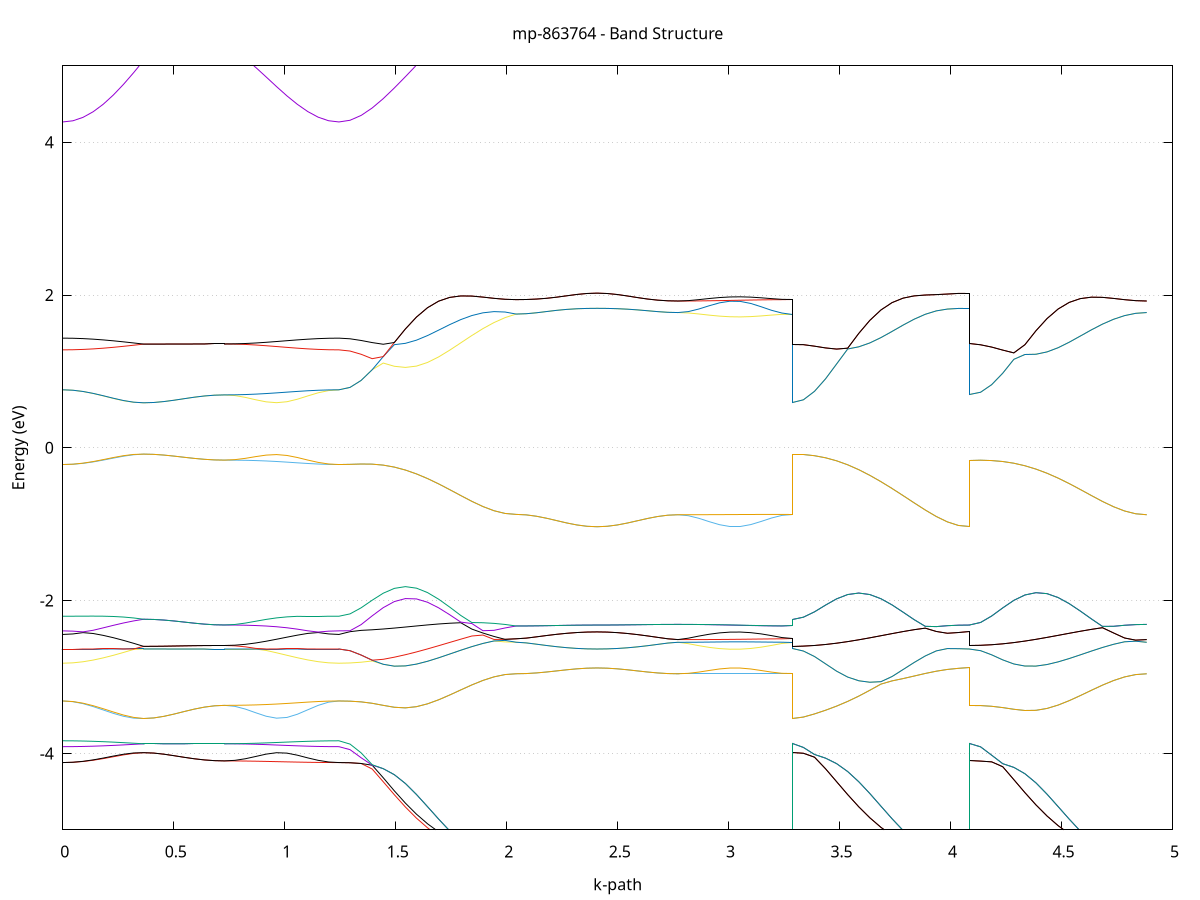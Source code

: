 set title 'mp-863764 - Band Structure'
set xlabel 'k-path'
set ylabel 'Energy (eV)'
set grid y
set yrange [-5:5]
set terminal png size 800,600
set output 'mp-863764_bands_gnuplot.png'
plot '-' using 1:2 with lines notitle, '-' using 1:2 with lines notitle, '-' using 1:2 with lines notitle, '-' using 1:2 with lines notitle, '-' using 1:2 with lines notitle, '-' using 1:2 with lines notitle, '-' using 1:2 with lines notitle, '-' using 1:2 with lines notitle, '-' using 1:2 with lines notitle, '-' using 1:2 with lines notitle, '-' using 1:2 with lines notitle, '-' using 1:2 with lines notitle, '-' using 1:2 with lines notitle, '-' using 1:2 with lines notitle, '-' using 1:2 with lines notitle, '-' using 1:2 with lines notitle, '-' using 1:2 with lines notitle, '-' using 1:2 with lines notitle, '-' using 1:2 with lines notitle, '-' using 1:2 with lines notitle, '-' using 1:2 with lines notitle, '-' using 1:2 with lines notitle, '-' using 1:2 with lines notitle, '-' using 1:2 with lines notitle, '-' using 1:2 with lines notitle, '-' using 1:2 with lines notitle, '-' using 1:2 with lines notitle, '-' using 1:2 with lines notitle, '-' using 1:2 with lines notitle, '-' using 1:2 with lines notitle, '-' using 1:2 with lines notitle, '-' using 1:2 with lines notitle, '-' using 1:2 with lines notitle, '-' using 1:2 with lines notitle, '-' using 1:2 with lines notitle, '-' using 1:2 with lines notitle, '-' using 1:2 with lines notitle, '-' using 1:2 with lines notitle, '-' using 1:2 with lines notitle, '-' using 1:2 with lines notitle, '-' using 1:2 with lines notitle, '-' using 1:2 with lines notitle, '-' using 1:2 with lines notitle, '-' using 1:2 with lines notitle, '-' using 1:2 with lines notitle, '-' using 1:2 with lines notitle, '-' using 1:2 with lines notitle, '-' using 1:2 with lines notitle
0.000000 -15.611777
0.045556 -15.611177
0.091112 -15.609277
0.136668 -15.606177
0.182224 -15.602077
0.227780 -15.596977
0.273336 -15.591177
0.318892 -15.584777
0.364448 -15.578077
0.364448 -15.578077
0.410004 -15.578077
0.455561 -15.577977
0.501117 -15.577877
0.546673 -15.577777
0.592229 -15.577577
0.637785 -15.577477
0.683341 -15.577377
0.728897 -15.577377
0.728897 -15.577377
0.775752 -15.578077
0.822607 -15.580177
0.869463 -15.583577
0.916318 -15.587777
0.963173 -15.592477
1.010028 -15.597377
1.056884 -15.602077
1.103739 -15.606077
1.150594 -15.609177
1.197449 -15.611077
1.244305 -15.611777
1.244305 -15.611777
1.294208 -15.607477
1.344110 -15.594677
1.394013 -15.573577
1.443916 -15.544677
1.493819 -15.508677
1.543722 -15.466477
1.593625 -15.419177
1.643528 -15.368077
1.693430 -15.314777
1.743333 -15.261277
1.793236 -15.209677
1.843139 -15.162077
1.893042 -15.120777
1.942945 -15.088077
1.992848 -15.065677
2.042750 -15.054877
2.042750 -15.054877
2.088307 -15.054877
2.133863 -15.054877
2.179419 -15.054777
2.224975 -15.054777
2.270531 -15.054677
2.316087 -15.054577
2.361643 -15.054577
2.407199 -15.054577
2.407199 -15.054577
2.452755 -15.054577
2.498311 -15.054577
2.543867 -15.054577
2.589423 -15.054577
2.634979 -15.054577
2.680535 -15.054577
2.726091 -15.054577
2.771647 -15.054577
2.771647 -15.054577
2.818503 -15.054577
2.865358 -15.054677
2.912213 -15.054677
2.959068 -15.054677
3.005924 -15.054677
3.052779 -15.054777
3.099634 -15.054777
3.146489 -15.054877
3.193345 -15.054877
3.240200 -15.054877
3.287055 -15.054877
3.287055 -15.578077
3.336958 -15.573877
3.386861 -15.561277
3.436764 -15.540677
3.486667 -15.512377
3.536569 -15.477177
3.586472 -15.436077
3.636375 -15.390077
3.686278 -15.340577
3.736181 -15.289277
3.786084 -15.238177
3.835987 -15.189277
3.885889 -15.144877
3.935792 -15.107377
3.985695 -15.078677
4.035598 -15.060677
4.085501 -15.054577
4.085501 -15.577377
4.135404 -15.573177
4.185307 -15.560577
4.235210 -15.539877
4.285112 -15.511677
4.335015 -15.476477
4.384918 -15.435377
4.434821 -15.389377
4.484724 -15.339977
4.534627 -15.288777
4.584530 -15.237677
4.634432 -15.188877
4.684335 -15.144577
4.734238 -15.107177
4.784141 -15.078577
4.834044 -15.060677
4.883947 -15.054577
e
0.000000 -15.542677
0.045556 -15.543377
0.091112 -15.545377
0.136668 -15.548777
0.182224 -15.553277
0.227780 -15.558677
0.273336 -15.564777
0.318892 -15.571377
0.364448 -15.578077
0.364448 -15.578077
0.410004 -15.578077
0.455561 -15.577977
0.501117 -15.577877
0.546673 -15.577777
0.592229 -15.577577
0.637785 -15.577477
0.683341 -15.577377
0.728897 -15.577377
0.728897 -15.577377
0.775752 -15.576677
0.822607 -15.574677
0.869463 -15.571577
0.916318 -15.567577
0.963173 -15.562877
1.010028 -15.557977
1.056884 -15.553177
1.103739 -15.548877
1.150594 -15.545577
1.197449 -15.543377
1.244305 -15.542677
1.244305 -15.542677
1.294208 -15.538477
1.344110 -15.526177
1.394013 -15.505977
1.443916 -15.478377
1.493819 -15.444077
1.543722 -15.404077
1.593625 -15.359477
1.643528 -15.311777
1.693430 -15.262677
1.743333 -15.214177
1.793236 -15.168377
1.843139 -15.127477
1.893042 -15.093877
1.942945 -15.069677
1.992848 -15.056277
2.042750 -15.054877
2.042750 -15.054877
2.088307 -15.054877
2.133863 -15.054877
2.179419 -15.054777
2.224975 -15.054777
2.270531 -15.054677
2.316087 -15.054577
2.361643 -15.054577
2.407199 -15.054577
2.407199 -15.054577
2.452755 -15.054577
2.498311 -15.054577
2.543867 -15.054577
2.589423 -15.054577
2.634979 -15.054577
2.680535 -15.054577
2.726091 -15.054577
2.771647 -15.054577
2.771647 -15.054577
2.818503 -15.054577
2.865358 -15.054577
2.912213 -15.054577
2.959068 -15.054577
3.005924 -15.054577
3.052779 -15.054577
3.099634 -15.054677
3.146489 -15.054777
3.193345 -15.054777
3.240200 -15.054877
3.287055 -15.054877
3.287055 -15.578077
3.336958 -15.573877
3.386861 -15.561277
3.436764 -15.540677
3.486667 -15.512377
3.536569 -15.477177
3.586472 -15.436077
3.636375 -15.390077
3.686278 -15.340577
3.736181 -15.289277
3.786084 -15.238177
3.835987 -15.189277
3.885889 -15.144877
3.935792 -15.107377
3.985695 -15.078677
4.035598 -15.060677
4.085501 -15.054577
4.085501 -15.577377
4.135404 -15.573077
4.185307 -15.560577
4.235210 -15.539877
4.285112 -15.511677
4.335015 -15.476477
4.384918 -15.435377
4.434821 -15.389377
4.484724 -15.339977
4.534627 -15.288777
4.584530 -15.237677
4.634432 -15.188877
4.684335 -15.144577
4.734238 -15.107177
4.784141 -15.078577
4.834044 -15.060677
4.883947 -15.054577
e
0.000000 -15.100277
0.045556 -15.100277
0.091112 -15.100177
0.136668 -15.100077
0.182224 -15.099977
0.227780 -15.099777
0.273336 -15.099677
0.318892 -15.099577
0.364448 -15.099577
0.364448 -15.099577
0.410004 -15.099577
0.455561 -15.099777
0.501117 -15.099877
0.546673 -15.100077
0.592229 -15.100277
0.637785 -15.100477
0.683341 -15.100577
0.728897 -15.100577
0.728897 -15.100577
0.775752 -15.100577
0.822607 -15.100577
0.869463 -15.100577
0.916318 -15.100477
0.963173 -15.100477
1.010028 -15.100377
1.056884 -15.100377
1.103739 -15.100377
1.150594 -15.100277
1.197449 -15.100277
1.244305 -15.100277
1.244305 -15.100277
1.294208 -15.097977
1.344110 -15.091277
1.394013 -15.080277
1.443916 -15.065277
1.493819 -15.046977
1.543722 -15.025877
1.593625 -15.002577
1.643528 -14.978177
1.693430 -14.953477
1.743333 -14.929377
1.793236 -14.906877
1.843139 -14.886977
1.893042 -14.870377
1.942945 -14.858077
1.992848 -14.850377
2.042750 -14.847777
2.042750 -14.847777
2.088307 -14.847777
2.133863 -14.847877
2.179419 -14.847877
2.224975 -14.847977
2.270531 -14.847977
2.316087 -14.848077
2.361643 -14.848077
2.407199 -14.848077
2.407199 -14.848077
2.452755 -14.848077
2.498311 -14.848077
2.543867 -14.848077
2.589423 -14.848077
2.634979 -14.848077
2.680535 -14.848077
2.726091 -14.848077
2.771647 -14.848077
2.771647 -14.848077
2.818503 -14.848077
2.865358 -14.848077
2.912213 -14.848077
2.959068 -14.848177
3.005924 -14.848177
3.052779 -14.848077
3.099634 -14.848077
3.146489 -14.847977
3.193345 -14.847877
3.240200 -14.847777
3.287055 -14.847777
3.287055 -15.099577
3.336958 -15.097277
3.386861 -15.090577
3.436764 -15.079577
3.486667 -15.064677
3.536569 -15.046377
3.586472 -15.025277
3.636375 -15.002077
3.686278 -14.977777
3.736181 -14.953077
3.786084 -14.929077
3.835987 -14.906677
3.885889 -14.886877
3.935792 -14.870477
3.985695 -14.858277
4.035598 -14.850677
4.085501 -14.848077
4.085501 -15.100577
4.135404 -15.098377
4.185307 -15.091577
4.235210 -15.080577
4.285112 -15.065677
4.335015 -15.047277
4.384918 -15.026177
4.434821 -15.002977
4.484724 -14.978477
4.534627 -14.953777
4.584530 -14.929677
4.634432 -14.907177
4.684335 -14.887177
4.734238 -14.870677
4.784141 -14.858277
4.834044 -14.850677
4.883947 -14.848077
e
0.000000 -15.100277
0.045556 -15.100277
0.091112 -15.100177
0.136668 -15.100077
0.182224 -15.099877
0.227780 -15.099777
0.273336 -15.099677
0.318892 -15.099577
0.364448 -15.099577
0.364448 -15.099577
0.410004 -15.099577
0.455561 -15.099777
0.501117 -15.099877
0.546673 -15.100077
0.592229 -15.100277
0.637785 -15.100477
0.683341 -15.100577
0.728897 -15.100577
0.728897 -15.100577
0.775752 -15.100577
0.822607 -15.100377
0.869463 -15.100077
0.916318 -15.099777
0.963173 -15.099577
1.010028 -15.099577
1.056884 -15.099677
1.103739 -15.099877
1.150594 -15.100077
1.197449 -15.100177
1.244305 -15.100277
1.244305 -15.100277
1.294208 -15.097977
1.344110 -15.091277
1.394013 -15.080277
1.443916 -15.065277
1.493819 -15.046977
1.543722 -15.025877
1.593625 -15.002577
1.643528 -14.978177
1.693430 -14.953477
1.743333 -14.929377
1.793236 -14.906877
1.843139 -14.886977
1.893042 -14.870377
1.942945 -14.858077
1.992848 -14.850377
2.042750 -14.847777
2.042750 -14.847777
2.088307 -14.847777
2.133863 -14.847877
2.179419 -14.847877
2.224975 -14.847977
2.270531 -14.847977
2.316087 -14.848077
2.361643 -14.848077
2.407199 -14.848077
2.407199 -14.848077
2.452755 -14.848077
2.498311 -14.848077
2.543867 -14.848077
2.589423 -14.848077
2.634979 -14.848077
2.680535 -14.848077
2.726091 -14.848077
2.771647 -14.848077
2.771647 -14.848077
2.818503 -14.848077
2.865358 -14.847977
2.912213 -14.847977
2.959068 -14.847977
3.005924 -14.847977
3.052779 -14.847877
3.099634 -14.847877
3.146489 -14.847877
3.193345 -14.847777
3.240200 -14.847777
3.287055 -14.847777
3.287055 -15.099577
3.336958 -15.097277
3.386861 -15.090577
3.436764 -15.079577
3.486667 -15.064677
3.536569 -15.046377
3.586472 -15.025277
3.636375 -15.002077
3.686278 -14.977777
3.736181 -14.953077
3.786084 -14.929077
3.835987 -14.906677
3.885889 -14.886877
3.935792 -14.870477
3.985695 -14.858277
4.035598 -14.850677
4.085501 -14.848077
4.085501 -15.100577
4.135404 -15.098377
4.185307 -15.091577
4.235210 -15.080577
4.285112 -15.065677
4.335015 -15.047277
4.384918 -15.026177
4.434821 -15.002977
4.484724 -14.978477
4.534627 -14.953777
4.584530 -14.929677
4.634432 -14.907177
4.684335 -14.887177
4.734238 -14.870677
4.784141 -14.858277
4.834044 -14.850677
4.883947 -14.848077
e
0.000000 -10.576277
0.045556 -10.574777
0.091112 -10.570177
0.136668 -10.562677
0.182224 -10.552577
0.227780 -10.540277
0.273336 -10.526077
0.318892 -10.510677
0.364448 -10.494477
0.364448 -10.494477
0.410004 -10.494477
0.455561 -10.494377
0.501117 -10.494177
0.546673 -10.493977
0.592229 -10.493677
0.637785 -10.493577
0.683341 -10.493377
0.728897 -10.493377
0.728897 -10.493377
0.775752 -10.495077
0.822607 -10.500177
0.869463 -10.508077
0.916318 -10.518077
0.963173 -10.529477
1.010028 -10.541277
1.056884 -10.552577
1.103739 -10.562377
1.150594 -10.569877
1.197449 -10.574677
1.244305 -10.576277
1.244305 -10.576277
1.294208 -10.580577
1.344110 -10.593277
1.394013 -10.614377
1.443916 -10.643977
1.493819 -10.681677
1.543722 -10.727077
1.593625 -10.779277
1.643528 -10.836677
1.693430 -10.897277
1.743333 -10.958477
1.793236 -11.017177
1.843139 -11.069977
1.893042 -11.113477
1.942945 -11.144577
1.992848 -11.160877
2.042750 -11.160677
2.042750 -11.160677
2.088307 -11.160677
2.133863 -11.160677
2.179419 -11.160677
2.224975 -11.160577
2.270531 -11.160577
2.316087 -11.160577
2.361643 -11.160577
2.407199 -11.160577
2.407199 -11.160577
2.452755 -11.160577
2.498311 -11.160577
2.543867 -11.160677
2.589423 -11.160777
2.634979 -11.160777
2.680535 -11.160877
2.726091 -11.160877
2.771647 -11.160877
2.771647 -11.160877
2.818503 -11.160877
2.865358 -11.160877
2.912213 -11.160877
2.959068 -11.160877
3.005924 -11.160777
3.052779 -11.160777
3.099634 -11.160777
3.146489 -11.160777
3.193345 -11.160677
3.240200 -11.160677
3.287055 -11.160677
3.287055 -10.494477
3.336958 -10.499077
3.386861 -10.512777
3.436764 -10.535777
3.486667 -10.567777
3.536569 -10.608677
3.586472 -10.657977
3.636375 -10.714577
3.686278 -10.777177
3.736181 -10.843477
3.786084 -10.911077
3.835987 -10.976577
3.885889 -11.036777
3.935792 -11.088077
3.985695 -11.127377
4.035598 -11.152077
4.085501 -11.160577
4.085501 -10.493377
4.135404 -10.497977
4.185307 -10.511777
4.235210 -10.534777
4.285112 -10.566877
4.335015 -10.607977
4.384918 -10.657377
4.434821 -10.714177
4.484724 -10.776877
4.534627 -10.843377
4.584530 -10.910977
4.634432 -10.976677
4.684335 -11.036977
4.734238 -11.088377
4.784141 -11.127677
4.834044 -11.152477
4.883947 -11.160877
e
0.000000 -10.410177
0.045556 -10.411777
0.091112 -10.416677
0.136668 -10.424577
0.182224 -10.435177
0.227780 -10.447977
0.273336 -10.462577
0.318892 -10.478277
0.364448 -10.494477
0.364448 -10.494477
0.410004 -10.494477
0.455561 -10.494377
0.501117 -10.494177
0.546673 -10.493977
0.592229 -10.493677
0.637785 -10.493577
0.683341 -10.493377
0.728897 -10.493377
0.728897 -10.493377
0.775752 -10.491777
0.822607 -10.486977
0.869463 -10.479377
0.916318 -10.469577
0.963173 -10.458277
1.010028 -10.446477
1.056884 -10.434977
1.103739 -10.424877
1.150594 -10.416977
1.197449 -10.411877
1.244305 -10.410177
1.244305 -10.410177
1.294208 -10.415077
1.344110 -10.430077
1.394013 -10.454877
1.443916 -10.489677
1.493819 -10.534077
1.543722 -10.587477
1.593625 -10.648977
1.643528 -10.716977
1.693430 -10.789377
1.743333 -10.863377
1.793236 -10.935977
1.843139 -11.003677
1.893042 -11.062877
1.942945 -11.110377
1.992848 -11.143677
2.042750 -11.160677
2.042750 -11.160677
2.088307 -11.160677
2.133863 -11.160677
2.179419 -11.160677
2.224975 -11.160577
2.270531 -11.160577
2.316087 -11.160577
2.361643 -11.160577
2.407199 -11.160577
2.407199 -11.160577
2.452755 -11.160577
2.498311 -11.160577
2.543867 -11.160677
2.589423 -11.160777
2.634979 -11.160777
2.680535 -11.160877
2.726091 -11.160877
2.771647 -11.160877
2.771647 -11.160877
2.818503 -11.160877
2.865358 -11.160777
2.912213 -11.160677
2.959068 -11.160677
3.005924 -11.160577
3.052779 -11.160577
3.099634 -11.160577
3.146489 -11.160577
3.193345 -11.160677
3.240200 -11.160677
3.287055 -11.160677
3.287055 -10.494477
3.336958 -10.499077
3.386861 -10.512777
3.436764 -10.535777
3.486667 -10.567777
3.536569 -10.608677
3.586472 -10.657977
3.636375 -10.714577
3.686278 -10.777177
3.736181 -10.843477
3.786084 -10.911077
3.835987 -10.976577
3.885889 -11.036777
3.935792 -11.088077
3.985695 -11.127377
4.035598 -11.152077
4.085501 -11.160577
4.085501 -10.493377
4.135404 -10.497977
4.185307 -10.511777
4.235210 -10.534777
4.285112 -10.566877
4.335015 -10.607977
4.384918 -10.657377
4.434821 -10.714177
4.484724 -10.776877
4.534627 -10.843377
4.584530 -10.910977
4.634432 -10.976677
4.684335 -11.036977
4.734238 -11.088377
4.784141 -11.127677
4.834044 -11.152477
4.883947 -11.160877
e
0.000000 -4.120077
0.045556 -4.116577
0.091112 -4.106277
0.136668 -4.089877
0.182224 -4.068477
0.227780 -4.044077
0.273336 -4.019777
0.318892 -4.000177
0.364448 -3.990677
0.364448 -3.990677
0.410004 -3.995977
0.455561 -4.010477
0.501117 -4.030177
0.546673 -4.051177
0.592229 -4.070377
0.637785 -4.085477
0.683341 -4.095077
0.728897 -4.098377
0.728897 -4.098377
0.775752 -4.098777
0.822607 -4.100177
0.869463 -4.102277
0.916318 -4.104977
0.963173 -4.107977
1.010028 -4.111077
1.056884 -4.113977
1.103739 -4.116477
1.150594 -4.118477
1.197449 -4.119677
1.244305 -4.120077
1.244305 -4.120077
1.294208 -4.122577
1.344110 -4.132177
1.394013 -4.204777
1.443916 -4.371777
1.493819 -4.541177
1.543722 -4.702277
1.593625 -4.848077
1.643528 -4.974577
1.693430 -5.079777
1.743333 -5.163477
1.793236 -5.226577
1.843139 -5.274877
1.893042 -5.371777
1.942945 -5.442777
1.992848 -5.486077
2.042750 -5.500577
2.042750 -5.500577
2.088307 -5.500877
2.133863 -5.501477
2.179419 -5.502377
2.224975 -5.503577
2.270531 -5.504677
2.316087 -5.505677
2.361643 -5.506277
2.407199 -5.506477
2.407199 -5.506477
2.452755 -5.506377
2.498311 -5.506077
2.543867 -5.505677
2.589423 -5.505177
2.634979 -5.504677
2.680535 -5.504277
2.726091 -5.503977
2.771647 -5.503877
2.771647 -5.503877
2.818503 -5.504177
2.865358 -5.504777
2.912213 -5.505577
2.959068 -5.506177
3.005924 -5.506377
3.052779 -5.505977
3.099634 -5.504877
3.146489 -5.503477
3.193345 -5.502077
3.240200 -5.500977
3.287055 -5.500577
3.287055 -3.990677
3.336958 -3.998477
3.386861 -4.049577
3.436764 -4.201577
3.486667 -4.370777
3.536569 -4.539877
3.586472 -4.699377
3.636375 -4.843277
3.686278 -4.968277
3.736181 -5.072977
3.786084 -5.157977
3.835987 -5.227277
3.885889 -5.298377
3.935792 -5.382177
3.985695 -5.450077
4.035598 -5.492277
4.085501 -5.506477
4.085501 -4.098377
4.135404 -4.100977
4.185307 -4.110977
4.235210 -4.174977
4.285112 -4.343677
4.335015 -4.513777
4.384918 -4.674777
4.434821 -4.820077
4.484724 -4.946277
4.534627 -5.051477
4.584530 -5.135877
4.634432 -5.200677
4.684335 -5.277677
4.734238 -5.374877
4.784141 -5.445977
4.834044 -5.489377
4.883947 -5.503877
e
0.000000 -4.120077
0.045556 -4.115977
0.091112 -4.103977
0.136668 -4.085177
0.182224 -4.061277
0.227780 -4.035177
0.273336 -4.011177
0.318892 -3.994677
0.364448 -3.990677
0.364448 -3.990677
0.410004 -3.995977
0.455561 -4.010477
0.501117 -4.030177
0.546673 -4.051177
0.592229 -4.070377
0.637785 -4.085477
0.683341 -4.095077
0.728897 -4.098377
0.728897 -4.098377
0.775752 -4.090977
0.822607 -4.070177
0.869463 -4.040277
0.916318 -4.009577
0.963173 -3.991177
1.010028 -3.996677
1.056884 -4.023577
1.103739 -4.058877
1.150594 -4.090877
1.197449 -4.112477
1.244305 -4.120077
1.244305 -4.120077
1.294208 -4.122577
1.344110 -4.132177
1.394013 -4.154777
1.443916 -4.319277
1.493819 -4.490277
1.543722 -4.651177
1.593625 -4.796177
1.643528 -4.921877
1.693430 -5.027177
1.743333 -5.112277
1.793236 -5.178777
1.843139 -5.274877
1.893042 -5.371777
1.942945 -5.442777
1.992848 -5.486077
2.042750 -5.500577
2.042750 -5.500577
2.088307 -5.500877
2.133863 -5.501477
2.179419 -5.502377
2.224975 -5.503577
2.270531 -5.504677
2.316087 -5.505677
2.361643 -5.506277
2.407199 -5.506477
2.407199 -5.506477
2.452755 -5.506377
2.498311 -5.506077
2.543867 -5.505677
2.589423 -5.505177
2.634979 -5.504677
2.680535 -5.504277
2.726091 -5.503977
2.771647 -5.503877
2.771647 -5.503877
2.818503 -5.503877
2.865358 -5.503677
2.912213 -5.503377
2.959068 -5.502977
3.005924 -5.502477
3.052779 -5.501977
3.099634 -5.501577
3.146489 -5.501177
3.193345 -5.500877
3.240200 -5.500677
3.287055 -5.500577
3.287055 -3.990677
3.336958 -3.998477
3.386861 -4.049577
3.436764 -4.201577
3.486667 -4.370777
3.536569 -4.539877
3.586472 -4.699377
3.636375 -4.843277
3.686278 -4.968277
3.736181 -5.072977
3.786084 -5.157977
3.835987 -5.227277
3.885889 -5.298377
3.935792 -5.382177
3.985695 -5.450077
4.035598 -5.492277
4.085501 -5.506477
4.085501 -4.098377
4.135404 -4.100977
4.185307 -4.110977
4.235210 -4.174977
4.285112 -4.343677
4.335015 -4.513777
4.384918 -4.674777
4.434821 -4.820077
4.484724 -4.946277
4.534627 -5.051477
4.584530 -5.135877
4.634432 -5.200677
4.684335 -5.277677
4.734238 -5.374877
4.784141 -5.445977
4.834044 -5.489377
4.883947 -5.503877
e
0.000000 -3.912077
0.045556 -3.911377
0.091112 -3.909277
0.136668 -3.905777
0.182224 -3.901177
0.227780 -3.895477
0.273336 -3.888877
0.318892 -3.881777
0.364448 -3.874277
0.364448 -3.874277
0.410004 -3.874277
0.455561 -3.874177
0.501117 -3.874077
0.546673 -3.873977
0.592229 -3.873877
0.637785 -3.873877
0.683341 -3.873777
0.728897 -3.873777
0.728897 -3.873777
0.775752 -3.874577
0.822607 -3.876877
0.869463 -3.880577
0.916318 -3.885177
0.963173 -3.890477
1.010028 -3.895977
1.056884 -3.901177
1.103739 -3.905677
1.150594 -3.909177
1.197449 -3.911377
1.244305 -3.912077
1.244305 -3.912077
1.294208 -3.951177
1.344110 -4.056877
1.394013 -4.154777
1.443916 -4.200277
1.493819 -4.278977
1.543722 -4.394277
1.593625 -4.538377
1.643528 -4.697977
1.693430 -4.859977
1.743333 -5.014577
1.793236 -5.154577
1.843139 -5.271177
1.893042 -5.299877
1.942945 -5.315577
1.992848 -5.321077
2.042750 -5.318277
2.042750 -5.318277
2.088307 -5.318577
2.133863 -5.319177
2.179419 -5.320177
2.224975 -5.321277
2.270531 -5.322377
2.316087 -5.323277
2.361643 -5.323877
2.407199 -5.324177
2.407199 -5.324177
2.452755 -5.323877
2.498311 -5.322977
2.543867 -5.321677
2.589423 -5.320177
2.634979 -5.318577
2.680535 -5.317177
2.726091 -5.316277
2.771647 -5.315977
2.771647 -5.315977
2.818503 -5.317077
2.865358 -5.319977
2.912213 -5.323777
2.959068 -5.327277
3.005924 -5.329577
3.052779 -5.329877
3.099634 -5.328277
3.146489 -5.325277
3.193345 -5.321877
3.240200 -5.319277
3.287055 -5.318277
3.287055 -3.874277
3.336958 -3.922177
3.386861 -4.014377
3.436764 -4.062377
3.486667 -4.134377
3.536569 -4.237977
3.586472 -4.371377
3.636375 -4.526077
3.686278 -4.690877
3.736181 -4.854877
3.786084 -5.008977
3.835987 -5.144077
3.885889 -5.239977
3.935792 -5.285077
3.985695 -5.308477
4.035598 -5.320377
4.085501 -5.324177
4.085501 -3.873777
4.135404 -3.914577
4.185307 -4.023877
4.235210 -4.134877
4.285112 -4.183177
4.335015 -4.266277
4.384918 -4.386377
4.434821 -4.534577
4.484724 -4.696877
4.534627 -4.860577
4.584530 -5.016277
4.634432 -5.156877
4.684335 -5.247977
4.734238 -5.280577
4.784141 -5.301177
4.834044 -5.312377
4.883947 -5.315977
e
0.000000 -3.835077
0.045556 -3.835877
0.091112 -3.838177
0.136668 -3.841777
0.182224 -3.846777
0.227780 -3.852677
0.273336 -3.859477
0.318892 -3.866777
0.364448 -3.874277
0.364448 -3.874277
0.410004 -3.874277
0.455561 -3.874177
0.501117 -3.874077
0.546673 -3.873977
0.592229 -3.873877
0.637785 -3.873877
0.683341 -3.873777
0.728897 -3.873777
0.728897 -3.873777
0.775752 -3.872977
0.822607 -3.870777
0.869463 -3.867277
0.916318 -3.862677
0.963173 -3.857477
1.010028 -3.851977
1.056884 -3.846677
1.103739 -3.841977
1.150594 -3.838277
1.197449 -3.835877
1.244305 -3.835077
1.244305 -3.835077
1.294208 -3.878377
1.344110 -3.992777
1.394013 -4.147977
1.443916 -4.200277
1.493819 -4.278977
1.543722 -4.394277
1.593625 -4.538377
1.643528 -4.697977
1.693430 -4.859977
1.743333 -5.014577
1.793236 -5.154577
1.843139 -5.228977
1.893042 -5.265577
1.942945 -5.291277
1.992848 -5.308477
2.042750 -5.318277
2.042750 -5.318277
2.088307 -5.318577
2.133863 -5.319177
2.179419 -5.320177
2.224975 -5.321277
2.270531 -5.322377
2.316087 -5.323277
2.361643 -5.323877
2.407199 -5.324177
2.407199 -5.324177
2.452755 -5.323877
2.498311 -5.322977
2.543867 -5.321677
2.589423 -5.320177
2.634979 -5.318577
2.680535 -5.317177
2.726091 -5.316277
2.771647 -5.315977
2.771647 -5.315977
2.818503 -5.315577
2.865358 -5.314477
2.912213 -5.313177
2.959068 -5.312077
3.005924 -5.311477
3.052779 -5.311777
3.099634 -5.312977
3.146489 -5.314677
3.193345 -5.316477
3.240200 -5.317777
3.287055 -5.318277
3.287055 -3.874277
3.336958 -3.922177
3.386861 -4.014377
3.436764 -4.062377
3.486667 -4.134377
3.536569 -4.237977
3.586472 -4.371377
3.636375 -4.526077
3.686278 -4.690877
3.736181 -4.854877
3.786084 -5.008977
3.835987 -5.144077
3.885889 -5.239977
3.935792 -5.285077
3.985695 -5.308477
4.035598 -5.320377
4.085501 -5.324177
4.085501 -3.873777
4.135404 -3.914577
4.185307 -4.023877
4.235210 -4.134877
4.285112 -4.183177
4.335015 -4.266277
4.384918 -4.386377
4.434821 -4.534577
4.484724 -4.696877
4.534627 -4.860577
4.584530 -5.016277
4.634432 -5.156877
4.684335 -5.247977
4.734238 -5.280577
4.784141 -5.301177
4.834044 -5.312377
4.883947 -5.315977
e
0.000000 -3.313877
0.045556 -3.323077
0.091112 -3.348877
0.136668 -3.386977
0.182224 -3.431477
0.227780 -3.476077
0.273336 -3.513977
0.318892 -3.538277
0.364448 -3.543477
0.364448 -3.543477
0.410004 -3.535877
0.455561 -3.515077
0.501117 -3.485477
0.546673 -3.452377
0.592229 -3.420577
0.637785 -3.394477
0.683341 -3.377277
0.728897 -3.371177
0.728897 -3.371177
0.775752 -3.384377
0.822607 -3.420077
0.869463 -3.468177
0.916318 -3.513777
0.963173 -3.538977
1.010028 -3.529477
1.056884 -3.487677
1.103739 -3.429377
1.150594 -3.371677
1.197449 -3.329377
1.244305 -3.313877
1.244305 -3.313877
1.294208 -3.316477
1.344110 -3.325577
1.394013 -3.344177
1.443916 -3.371177
1.493819 -3.396177
1.543722 -3.404177
1.593625 -3.388477
1.643528 -3.351277
1.693430 -3.298377
1.743333 -3.235777
1.793236 -3.168977
1.843139 -3.103577
1.893042 -3.044977
1.942945 -2.998277
1.992848 -2.968077
2.042750 -2.957577
2.042750 -2.957577
2.088307 -2.954877
2.133863 -2.946877
2.179419 -2.934777
2.224975 -2.920377
2.270531 -2.905777
2.316087 -2.893177
2.361643 -2.884677
2.407199 -2.881677
2.407199 -2.881677
2.452755 -2.884677
2.498311 -2.893077
2.543867 -2.905577
2.589423 -2.920277
2.634979 -2.934777
2.680535 -2.946977
2.726091 -2.955077
2.771647 -2.957877
2.771647 -2.957877
2.818503 -2.957877
2.865358 -2.957877
2.912213 -2.957877
2.959068 -2.957877
3.005924 -2.957777
3.052779 -2.957777
3.099634 -2.957777
3.146489 -2.957677
3.193345 -2.957677
3.240200 -2.957677
3.287055 -2.957577
3.287055 -3.543477
3.336958 -3.524477
3.386861 -3.483577
3.436764 -3.435177
3.486667 -3.380977
3.536569 -3.319477
3.586472 -3.250177
3.636375 -3.173377
3.686278 -3.093077
3.736181 -3.051077
3.786084 -3.020877
3.835987 -2.987377
3.885889 -2.953877
3.935792 -2.924177
3.985695 -2.901077
4.035598 -2.886577
4.085501 -2.881677
4.085501 -3.371177
4.135404 -3.374077
4.185307 -3.383477
4.235210 -3.400577
4.285112 -3.422477
4.335015 -3.438477
4.384918 -3.436177
4.434821 -3.411577
4.484724 -3.367577
4.534627 -3.309677
4.584530 -3.243477
4.634432 -3.174077
4.684335 -3.106777
4.734238 -3.046677
4.784141 -2.999077
4.834044 -2.968477
4.883947 -2.957877
e
0.000000 -3.313877
0.045556 -3.321377
0.091112 -3.342877
0.136668 -3.375477
0.182224 -3.415377
0.227780 -3.457977
0.273336 -3.497877
0.318892 -3.528577
0.364448 -3.543477
0.364448 -3.543477
0.410004 -3.535877
0.455561 -3.515077
0.501117 -3.485477
0.546673 -3.452377
0.592229 -3.420577
0.637785 -3.394477
0.683341 -3.377277
0.728897 -3.371177
0.728897 -3.371177
0.775752 -3.370577
0.822607 -3.368677
0.869463 -3.365377
0.916318 -3.360477
0.963173 -3.354077
1.010028 -3.346277
1.056884 -3.337577
1.103739 -3.328777
1.150594 -3.321077
1.197449 -3.315777
1.244305 -3.313877
1.244305 -3.313877
1.294208 -3.316477
1.344110 -3.325577
1.394013 -3.344177
1.443916 -3.371177
1.493819 -3.396177
1.543722 -3.404177
1.593625 -3.388477
1.643528 -3.351277
1.693430 -3.298377
1.743333 -3.235777
1.793236 -3.168977
1.843139 -3.103577
1.893042 -3.044977
1.942945 -2.998277
1.992848 -2.968077
2.042750 -2.957577
2.042750 -2.957577
2.088307 -2.954877
2.133863 -2.946877
2.179419 -2.934777
2.224975 -2.920377
2.270531 -2.905777
2.316087 -2.893177
2.361643 -2.884677
2.407199 -2.881677
2.407199 -2.881677
2.452755 -2.884677
2.498311 -2.893077
2.543867 -2.905577
2.589423 -2.920277
2.634979 -2.934777
2.680535 -2.946977
2.726091 -2.955077
2.771647 -2.957877
2.771647 -2.957877
2.818503 -2.951977
2.865358 -2.935977
2.912213 -2.914677
2.959068 -2.894777
3.005924 -2.882877
3.052779 -2.883077
3.099634 -2.895077
3.146489 -2.914977
3.193345 -2.935977
3.240200 -2.951777
3.287055 -2.957577
3.287055 -3.543477
3.336958 -3.524477
3.386861 -3.483577
3.436764 -3.435177
3.486667 -3.380977
3.536569 -3.319477
3.586472 -3.250177
3.636375 -3.173377
3.686278 -3.093077
3.736181 -3.051077
3.786084 -3.020877
3.835987 -2.987377
3.885889 -2.953877
3.935792 -2.924177
3.985695 -2.901077
4.035598 -2.886577
4.085501 -2.881677
4.085501 -3.371177
4.135404 -3.374077
4.185307 -3.383477
4.235210 -3.400577
4.285112 -3.422477
4.335015 -3.438477
4.384918 -3.436177
4.434821 -3.411577
4.484724 -3.367577
4.534627 -3.309677
4.584530 -3.243477
4.634432 -3.174077
4.684335 -3.106777
4.734238 -3.046677
4.784141 -2.999077
4.834044 -2.968477
4.883947 -2.957877
e
0.000000 -2.819677
0.045556 -2.814777
0.091112 -2.800577
0.136668 -2.778477
0.182224 -2.749777
0.227780 -2.716177
0.273336 -2.678977
0.318892 -2.639377
0.364448 -2.633277
0.364448 -2.633277
0.410004 -2.633377
0.455561 -2.633477
0.501117 -2.633677
0.546673 -2.633877
0.592229 -2.634077
0.637785 -2.634277
0.683341 -2.634377
0.728897 -2.634377
0.728897 -2.634377
0.775752 -2.634377
0.822607 -2.634377
0.869463 -2.634277
0.916318 -2.652377
0.963173 -2.683177
1.010028 -2.715777
1.056884 -2.747777
1.103739 -2.776577
1.150594 -2.799577
1.197449 -2.814477
1.244305 -2.819677
1.244305 -2.819677
1.294208 -2.816377
1.344110 -2.806577
1.394013 -2.790377
1.443916 -2.833577
1.493819 -2.858177
1.543722 -2.854877
1.593625 -2.831177
1.643528 -2.794077
1.693430 -2.748777
1.743333 -2.699477
1.793236 -2.649577
1.843139 -2.602377
1.893042 -2.560777
1.942945 -2.528077
1.992848 -2.540677
2.042750 -2.544977
2.042750 -2.544977
2.088307 -2.553577
2.133863 -2.570277
2.179419 -2.587577
2.224975 -2.603277
2.270531 -2.616277
2.316087 -2.625877
2.361643 -2.631777
2.407199 -2.633777
2.407199 -2.633777
2.452755 -2.631977
2.498311 -2.626677
2.543867 -2.617777
2.589423 -2.605477
2.634979 -2.590377
2.680535 -2.573077
2.726091 -2.555677
2.771647 -2.545577
2.771647 -2.545577
2.818503 -2.563677
2.865358 -2.589677
2.912213 -2.612177
2.959068 -2.628077
3.005924 -2.636177
3.052779 -2.635577
3.099634 -2.626477
3.146489 -2.609577
3.193345 -2.586677
3.240200 -2.560977
3.287055 -2.544977
3.287055 -2.633277
3.336958 -2.660077
3.386861 -2.731677
3.436764 -2.827577
3.486667 -2.923877
3.536569 -3.001077
3.586472 -3.049377
3.636375 -3.068577
3.686278 -3.061277
3.736181 -2.994077
3.786084 -2.902277
3.835987 -2.810077
3.885889 -2.724777
3.935792 -2.658277
3.985695 -2.627977
4.035598 -2.629377
4.085501 -2.633777
4.085501 -2.634377
4.135404 -2.655477
4.185307 -2.709877
4.235210 -2.775877
4.285112 -2.829377
4.335015 -2.856677
4.384918 -2.857077
4.434821 -2.836677
4.484724 -2.801977
4.534627 -2.758477
4.584530 -2.710277
4.634432 -2.660977
4.684335 -2.613777
4.734238 -2.572077
4.784141 -2.539077
4.834044 -2.531277
4.883947 -2.545577
e
0.000000 -2.633777
0.045556 -2.633777
0.091112 -2.633677
0.136668 -2.633677
0.182224 -2.633577
0.227780 -2.633477
0.273336 -2.633377
0.318892 -2.633277
0.364448 -2.633277
0.364448 -2.633277
0.410004 -2.633377
0.455561 -2.633477
0.501117 -2.633677
0.546673 -2.633877
0.592229 -2.634077
0.637785 -2.634277
0.683341 -2.634377
0.728897 -2.634377
0.728897 -2.634377
0.775752 -2.634277
0.822607 -2.634077
0.869463 -2.633877
0.916318 -2.634177
0.963173 -2.634177
1.010028 -2.634077
1.056884 -2.633977
1.103739 -2.633877
1.150594 -2.633877
1.197449 -2.633777
1.244305 -2.633777
1.244305 -2.633777
1.294208 -2.655777
1.344110 -2.712377
1.394013 -2.780177
1.443916 -2.833577
1.493819 -2.858177
1.543722 -2.854877
1.593625 -2.831177
1.643528 -2.794077
1.693430 -2.748777
1.743333 -2.699477
1.793236 -2.649577
1.843139 -2.602377
1.893042 -2.560777
1.942945 -2.528077
1.992848 -2.520677
2.042750 -2.544977
2.042750 -2.544977
2.088307 -2.553577
2.133863 -2.570277
2.179419 -2.587577
2.224975 -2.603277
2.270531 -2.616277
2.316087 -2.625877
2.361643 -2.631777
2.407199 -2.633777
2.407199 -2.633777
2.452755 -2.631977
2.498311 -2.626677
2.543867 -2.617777
2.589423 -2.605477
2.634979 -2.590377
2.680535 -2.573077
2.726091 -2.555677
2.771647 -2.545577
2.771647 -2.545577
2.818503 -2.545277
2.865358 -2.544377
2.912213 -2.542877
2.959068 -2.541277
3.005924 -2.539977
3.052779 -2.539577
3.099634 -2.540477
3.146489 -2.541977
3.193345 -2.543477
3.240200 -2.544577
3.287055 -2.544977
3.287055 -2.633277
3.336958 -2.660077
3.386861 -2.731677
3.436764 -2.827577
3.486667 -2.923877
3.536569 -3.001077
3.586472 -3.049377
3.636375 -3.068577
3.686278 -3.061277
3.736181 -2.994077
3.786084 -2.902277
3.835987 -2.810077
3.885889 -2.724777
3.935792 -2.658277
3.985695 -2.627977
4.035598 -2.629377
4.085501 -2.633777
4.085501 -2.634377
4.135404 -2.655477
4.185307 -2.709877
4.235210 -2.775877
4.285112 -2.829377
4.335015 -2.856677
4.384918 -2.857077
4.434821 -2.836677
4.484724 -2.801977
4.534627 -2.758477
4.584530 -2.710277
4.634432 -2.660977
4.684335 -2.613777
4.734238 -2.572077
4.784141 -2.539077
4.834044 -2.531277
4.883947 -2.545577
e
0.000000 -2.633777
0.045556 -2.633777
0.091112 -2.633677
0.136668 -2.633577
0.182224 -2.633477
0.227780 -2.633477
0.273336 -2.633377
0.318892 -2.633277
0.364448 -2.598877
0.364448 -2.598877
0.410004 -2.598377
0.455561 -2.596877
0.501117 -2.594677
0.546673 -2.592377
0.592229 -2.590277
0.637785 -2.588777
0.683341 -2.587877
0.728897 -2.587577
0.728897 -2.587577
0.775752 -2.591977
0.822607 -2.605077
0.869463 -2.625677
0.916318 -2.633577
0.963173 -2.633377
1.010028 -2.633277
1.056884 -2.633277
1.103739 -2.633377
1.150594 -2.633577
1.197449 -2.633677
1.244305 -2.633777
1.244305 -2.633777
1.294208 -2.655777
1.344110 -2.712377
1.394013 -2.780177
1.443916 -2.768277
1.493819 -2.740677
1.543722 -2.708277
1.593625 -2.671877
1.643528 -2.632177
1.693430 -2.590377
1.743333 -2.547577
1.793236 -2.504877
1.843139 -2.463377
1.893042 -2.450777
1.942945 -2.508277
1.992848 -2.507077
2.042750 -2.499777
2.042750 -2.499777
2.088307 -2.491177
2.133863 -2.474577
2.179419 -2.457177
2.224975 -2.441277
2.270531 -2.428077
2.316087 -2.418077
2.361643 -2.411877
2.407199 -2.409777
2.407199 -2.409777
2.452755 -2.412177
2.498311 -2.419177
2.543867 -2.430377
2.589423 -2.444977
2.634979 -2.462377
2.680535 -2.481377
2.726091 -2.499877
2.771647 -2.510277
2.771647 -2.510277
2.818503 -2.510177
2.865358 -2.509977
2.912213 -2.509577
2.959068 -2.508877
3.005924 -2.507777
3.052779 -2.506277
3.099634 -2.504577
3.146489 -2.502877
3.193345 -2.501277
3.240200 -2.500177
3.287055 -2.499777
3.287055 -2.598877
3.336958 -2.595777
3.386861 -2.587377
3.436764 -2.574477
3.486667 -2.557477
3.536569 -2.536777
3.586472 -2.513077
3.636375 -2.487077
3.686278 -2.459777
3.736181 -2.432177
3.786084 -2.405377
3.835987 -2.380677
3.885889 -2.360477
3.935792 -2.403977
3.985695 -2.427377
4.035598 -2.417877
4.085501 -2.409777
4.085501 -2.587577
4.135404 -2.585077
4.185307 -2.577777
4.235210 -2.565877
4.285112 -2.549677
4.335015 -2.529777
4.384918 -2.506777
4.434821 -2.481477
4.484724 -2.454877
4.534627 -2.427777
4.584530 -2.401277
4.634432 -2.376577
4.684335 -2.354677
4.734238 -2.423177
4.784141 -2.489477
4.834044 -2.517677
4.883947 -2.510277
e
0.000000 -2.443077
0.045556 -2.436377
0.091112 -2.419177
0.136668 -2.430577
0.182224 -2.455177
0.227780 -2.485577
0.273336 -2.520577
0.318892 -2.558777
0.364448 -2.598877
0.364448 -2.598877
0.410004 -2.598377
0.455561 -2.596877
0.501117 -2.594677
0.546673 -2.592377
0.592229 -2.590277
0.637785 -2.588777
0.683341 -2.587877
0.728897 -2.587577
0.728897 -2.587577
0.775752 -2.583677
0.822607 -2.572377
0.869463 -2.554577
0.916318 -2.531777
0.963173 -2.505677
1.010028 -2.478577
1.056884 -2.452377
1.103739 -2.429377
1.150594 -2.418077
1.197449 -2.436077
1.244305 -2.443077
1.244305 -2.443077
1.294208 -2.406777
1.344110 -2.389677
1.394013 -2.381977
1.443916 -2.371777
1.493819 -2.359577
1.543722 -2.345977
1.593625 -2.331977
1.643528 -2.318277
1.693430 -2.306077
1.743333 -2.296177
1.793236 -2.289577
1.843139 -2.372977
1.893042 -2.424477
1.942945 -2.469277
1.992848 -2.507077
2.042750 -2.499777
2.042750 -2.499777
2.088307 -2.491177
2.133863 -2.474577
2.179419 -2.457177
2.224975 -2.441277
2.270531 -2.428077
2.316087 -2.418077
2.361643 -2.411877
2.407199 -2.409777
2.407199 -2.409777
2.452755 -2.412177
2.498311 -2.419177
2.543867 -2.430377
2.589423 -2.444977
2.634979 -2.462377
2.680535 -2.481377
2.726091 -2.499877
2.771647 -2.510277
2.771647 -2.510277
2.818503 -2.491877
2.865358 -2.464577
2.912213 -2.440477
2.959068 -2.422577
3.005924 -2.412577
3.052779 -2.411577
3.099634 -2.419577
3.146489 -2.435677
3.193345 -2.458277
3.240200 -2.483777
3.287055 -2.499777
3.287055 -2.598877
3.336958 -2.595777
3.386861 -2.587377
3.436764 -2.574477
3.486667 -2.557477
3.536569 -2.536777
3.586472 -2.513077
3.636375 -2.487077
3.686278 -2.459777
3.736181 -2.432177
3.786084 -2.405377
3.835987 -2.380677
3.885889 -2.360477
3.935792 -2.403977
3.985695 -2.427377
4.035598 -2.417877
4.085501 -2.409777
4.085501 -2.587577
4.135404 -2.585077
4.185307 -2.577777
4.235210 -2.565877
4.285112 -2.549677
4.335015 -2.529777
4.384918 -2.506777
4.434821 -2.481477
4.484724 -2.454877
4.534627 -2.427777
4.584530 -2.401277
4.634432 -2.376577
4.684335 -2.354677
4.734238 -2.423177
4.784141 -2.489477
4.834044 -2.517677
4.883947 -2.510277
e
0.000000 -2.396077
0.045556 -2.399777
0.091112 -2.409177
0.136668 -2.388477
0.182224 -2.356577
0.227780 -2.323777
0.273336 -2.292977
0.318892 -2.265977
0.364448 -2.243977
0.364448 -2.243977
0.410004 -2.246677
0.455561 -2.254577
0.501117 -2.266577
0.546673 -2.280877
0.592229 -2.295377
0.637785 -2.307877
0.683341 -2.316277
0.728897 -2.319177
0.728897 -2.319177
0.775752 -2.319877
0.822607 -2.322177
0.869463 -2.326277
0.916318 -2.332677
0.963173 -2.342177
1.010028 -2.355677
1.056884 -2.373577
1.103739 -2.395277
1.150594 -2.411477
1.197449 -2.400077
1.244305 -2.396077
1.244305 -2.396077
1.294208 -2.394477
1.344110 -2.314477
1.394013 -2.199577
1.443916 -2.092077
1.493819 -2.012677
1.543722 -1.973477
1.593625 -1.977877
1.643528 -2.021477
1.693430 -2.094577
1.743333 -2.185177
1.793236 -2.281477
1.843139 -2.300177
1.893042 -2.394077
1.942945 -2.388977
1.992848 -2.357977
2.042750 -2.332277
2.042750 -2.332277
2.088307 -2.331777
2.133863 -2.330377
2.179419 -2.328377
2.224975 -2.325977
2.270531 -2.323677
2.316087 -2.321677
2.361643 -2.320477
2.407199 -2.319977
2.407199 -2.319977
2.452755 -2.319677
2.498311 -2.318677
2.543867 -2.317277
2.589423 -2.315677
2.634979 -2.313977
2.680535 -2.312677
2.726091 -2.311677
2.771647 -2.311377
2.771647 -2.311377
2.818503 -2.311777
2.865358 -2.313077
2.912213 -2.314977
2.959068 -2.317477
3.005924 -2.320377
3.052779 -2.323377
3.099634 -2.326177
3.146489 -2.328677
3.193345 -2.330577
3.240200 -2.331777
3.287055 -2.332277
3.287055 -2.243977
3.336958 -2.217077
3.386861 -2.147177
3.436764 -2.058777
3.486667 -1.976877
3.536569 -1.920577
3.586472 -1.900977
3.636375 -1.920677
3.686278 -1.975377
3.736181 -2.055977
3.786084 -2.151177
3.835987 -2.249277
3.885889 -2.336577
3.935792 -2.340377
3.985695 -2.328377
4.035598 -2.321877
4.085501 -2.319977
4.085501 -2.319177
4.135404 -2.286177
4.185307 -2.201477
4.235210 -2.095377
4.285112 -1.996777
4.335015 -1.926477
4.384918 -1.896277
4.434821 -1.908977
4.484724 -1.959977
4.534627 -2.039677
4.584530 -2.136477
4.634432 -2.239077
4.684335 -2.337477
4.734238 -2.336377
4.784141 -2.322777
4.834044 -2.314277
4.883947 -2.311377
e
0.000000 -2.204577
0.045556 -2.204277
0.091112 -2.203477
0.136668 -2.203177
0.182224 -2.204177
0.227780 -2.207877
0.273336 -2.215177
0.318892 -2.227077
0.364448 -2.243977
0.364448 -2.243977
0.410004 -2.246677
0.455561 -2.254577
0.501117 -2.266577
0.546673 -2.280877
0.592229 -2.295377
0.637785 -2.307877
0.683341 -2.316277
0.728897 -2.319177
0.728897 -2.319177
0.775752 -2.312377
0.822607 -2.294077
0.869463 -2.269977
0.916318 -2.245977
0.963173 -2.226277
1.010028 -2.212977
1.056884 -2.205877
1.103739 -2.203477
1.150594 -2.203477
1.197449 -2.204277
1.244305 -2.204577
1.244305 -2.204577
1.294208 -2.173877
1.344110 -2.094477
1.394013 -1.994877
1.443916 -1.903077
1.493819 -1.839877
1.543722 -1.817077
1.593625 -1.837177
1.643528 -1.895277
1.693430 -1.981577
1.743333 -2.084977
1.793236 -2.194377
1.843139 -2.287177
1.893042 -2.289877
1.942945 -2.298077
1.992848 -2.312177
2.042750 -2.332277
2.042750 -2.332277
2.088307 -2.331777
2.133863 -2.330377
2.179419 -2.328377
2.224975 -2.325977
2.270531 -2.323677
2.316087 -2.321677
2.361643 -2.320477
2.407199 -2.319977
2.407199 -2.319977
2.452755 -2.319677
2.498311 -2.318677
2.543867 -2.317277
2.589423 -2.315677
2.634979 -2.313977
2.680535 -2.312677
2.726091 -2.311677
2.771647 -2.311377
2.771647 -2.311377
2.818503 -2.311677
2.865358 -2.312477
2.912213 -2.313777
2.959068 -2.315677
3.005924 -2.318177
3.052779 -2.321077
3.099634 -2.324277
3.146489 -2.327277
3.193345 -2.329877
3.240200 -2.331577
3.287055 -2.332277
3.287055 -2.243977
3.336958 -2.217077
3.386861 -2.147177
3.436764 -2.058777
3.486667 -1.976877
3.536569 -1.920577
3.586472 -1.900977
3.636375 -1.920677
3.686278 -1.975377
3.736181 -2.055977
3.786084 -2.151177
3.835987 -2.249277
3.885889 -2.336577
3.935792 -2.340377
3.985695 -2.328377
4.035598 -2.321877
4.085501 -2.319977
4.085501 -2.319177
4.135404 -2.286177
4.185307 -2.201477
4.235210 -2.095377
4.285112 -1.996777
4.335015 -1.926477
4.384918 -1.896277
4.434821 -1.908977
4.484724 -1.959977
4.534627 -2.039677
4.584530 -2.136477
4.634432 -2.239077
4.684335 -2.337477
4.734238 -2.336377
4.784141 -2.322777
4.834044 -2.314277
4.883947 -2.311377
e
0.000000 -0.218777
0.045556 -0.214877
0.091112 -0.203077
0.136668 -0.184577
0.182224 -0.160777
0.227780 -0.134577
0.273336 -0.109577
0.318892 -0.090677
0.364448 -0.082277
0.364448 -0.082277
0.410004 -0.085577
0.455561 -0.094877
0.501117 -0.108377
0.546673 -0.123677
0.592229 -0.138277
0.637785 -0.150277
0.683341 -0.158177
0.728897 -0.160877
0.728897 -0.160877
0.775752 -0.161477
0.822607 -0.163377
0.869463 -0.166777
0.916318 -0.171977
0.963173 -0.178877
1.010028 -0.187277
1.056884 -0.196277
1.103739 -0.204977
1.150594 -0.212277
1.197449 -0.217077
1.244305 -0.218777
1.244305 -0.218777
1.294208 -0.216177
1.344110 -0.211977
1.394013 -0.213577
1.443916 -0.226377
1.493819 -0.252177
1.543722 -0.290877
1.593625 -0.341477
1.643528 -0.402477
1.693430 -0.471977
1.743333 -0.547377
1.793236 -0.625077
1.843139 -0.700577
1.893042 -0.768677
1.942945 -0.823377
1.992848 -0.859077
2.042750 -0.871477
2.042750 -0.871477
2.088307 -0.877677
2.133863 -0.895377
2.179419 -0.921677
2.224975 -0.952577
2.270531 -0.983477
2.316087 -1.009477
2.361643 -1.026977
2.407199 -1.033077
2.407199 -1.033077
2.452755 -1.027077
2.498311 -1.009977
2.543867 -0.984477
2.589423 -0.954477
2.634979 -0.924477
2.680535 -0.898977
2.726091 -0.881877
2.771647 -0.875877
2.771647 -0.875877
2.818503 -0.888477
2.865358 -0.922177
2.912213 -0.966177
2.959068 -1.006377
3.005924 -1.030077
3.052779 -1.029677
3.099634 -1.004977
3.146489 -0.963777
3.193345 -0.918877
3.240200 -0.884377
3.287055 -0.871477
3.287055 -0.082277
3.336958 -0.087477
3.386861 -0.103177
3.436764 -0.130477
3.486667 -0.169977
3.536569 -0.222177
3.586472 -0.286177
3.636375 -0.360477
3.686278 -0.442977
3.736181 -0.531877
3.786084 -0.625377
3.835987 -0.720577
3.885889 -0.813677
3.935792 -0.898977
3.985695 -0.969377
4.035598 -1.016377
4.085501 -1.033077
4.085501 -0.160877
4.135404 -0.161877
4.185307 -0.166777
4.235210 -0.179177
4.285112 -0.201477
4.335015 -0.234577
4.384918 -0.278577
4.434821 -0.332777
4.484724 -0.396577
4.534627 -0.468177
4.584530 -0.545277
4.634432 -0.624577
4.684335 -0.701577
4.734238 -0.770977
4.784141 -0.826777
4.834044 -0.863277
4.883947 -0.875877
e
0.000000 -0.218777
0.045556 -0.214177
0.091112 -0.200777
0.136668 -0.179977
0.182224 -0.154277
0.227780 -0.127077
0.273336 -0.102977
0.318892 -0.086777
0.364448 -0.082277
0.364448 -0.082277
0.410004 -0.085577
0.455561 -0.094877
0.501117 -0.108377
0.546673 -0.123677
0.592229 -0.138277
0.637785 -0.150277
0.683341 -0.158177
0.728897 -0.160877
0.728897 -0.160877
0.775752 -0.154577
0.822607 -0.137577
0.869463 -0.114877
0.916318 -0.095277
0.963173 -0.088377
1.010028 -0.099877
1.056884 -0.126677
1.103739 -0.160077
1.150594 -0.190577
1.197449 -0.211477
1.244305 -0.218777
1.244305 -0.218777
1.294208 -0.216177
1.344110 -0.211977
1.394013 -0.213577
1.443916 -0.226377
1.493819 -0.252177
1.543722 -0.290877
1.593625 -0.341477
1.643528 -0.402477
1.693430 -0.471977
1.743333 -0.547377
1.793236 -0.625077
1.843139 -0.700577
1.893042 -0.768677
1.942945 -0.823377
1.992848 -0.859077
2.042750 -0.871477
2.042750 -0.871477
2.088307 -0.877677
2.133863 -0.895377
2.179419 -0.921677
2.224975 -0.952577
2.270531 -0.983477
2.316087 -1.009477
2.361643 -1.026977
2.407199 -1.033077
2.407199 -1.033077
2.452755 -1.027077
2.498311 -1.009977
2.543867 -0.984477
2.589423 -0.954477
2.634979 -0.924477
2.680535 -0.898977
2.726091 -0.881877
2.771647 -0.875877
2.771647 -0.875877
2.818503 -0.875777
2.865358 -0.875477
2.912213 -0.874977
2.959068 -0.874477
3.005924 -0.873777
3.052779 -0.873177
3.099634 -0.872577
3.146489 -0.872177
3.193345 -0.871777
3.240200 -0.871577
3.287055 -0.871477
3.287055 -0.082277
3.336958 -0.087477
3.386861 -0.103177
3.436764 -0.130477
3.486667 -0.169977
3.536569 -0.222177
3.586472 -0.286177
3.636375 -0.360477
3.686278 -0.442977
3.736181 -0.531877
3.786084 -0.625377
3.835987 -0.720577
3.885889 -0.813677
3.935792 -0.898977
3.985695 -0.969377
4.035598 -1.016377
4.085501 -1.033077
4.085501 -0.160877
4.135404 -0.161877
4.185307 -0.166777
4.235210 -0.179177
4.285112 -0.201477
4.335015 -0.234577
4.384918 -0.278577
4.434821 -0.332777
4.484724 -0.396577
4.534627 -0.468177
4.584530 -0.545277
4.634432 -0.624577
4.684335 -0.701577
4.734238 -0.770977
4.784141 -0.826777
4.834044 -0.863277
4.883947 -0.875877
e
0.000000 0.759623
0.045556 0.753823
0.091112 0.737223
0.136668 0.711623
0.182224 0.680023
0.227780 0.646623
0.273336 0.616823
0.318892 0.596223
0.364448 0.589423
0.364448 0.589423
0.410004 0.593623
0.455561 0.605623
0.501117 0.623123
0.546673 0.643123
0.592229 0.662623
0.637785 0.678623
0.683341 0.689123
0.728897 0.692823
0.728897 0.692823
0.775752 0.684023
0.822607 0.660323
0.869463 0.629023
0.916318 0.601823
0.963173 0.590923
1.010028 0.603423
1.056884 0.636323
1.103739 0.679323
1.150594 0.720223
1.197449 0.749223
1.244305 0.759623
1.244305 0.759623
1.294208 0.791023
1.344110 0.882223
1.394013 1.022323
1.443916 1.109723
1.493819 1.067623
1.543722 1.052623
1.593625 1.069823
1.643528 1.117723
1.693430 1.190123
1.743333 1.278423
1.793236 1.374323
1.843139 1.470323
1.893042 1.560523
1.942945 1.639923
1.992848 1.704423
2.042750 1.751123
2.042750 1.751123
2.088307 1.755623
2.133863 1.767723
2.179419 1.783923
2.224975 1.799723
2.270531 1.812223
2.316087 1.820423
2.361643 1.824823
2.407199 1.826223
2.407199 1.826223
2.452755 1.825023
2.498311 1.821323
2.543867 1.815023
2.589423 1.805823
2.634979 1.794523
2.680535 1.782923
2.726091 1.774123
2.771647 1.770823
2.771647 1.770823
2.818503 1.765423
2.865358 1.752323
2.912213 1.737123
2.959068 1.724123
3.005924 1.715923
3.052779 1.713823
3.099634 1.717823
3.146489 1.726623
3.193345 1.737723
3.240200 1.747223
3.287055 1.751123
3.287055 0.589423
3.336958 0.628623
3.386861 0.739223
3.436764 0.903123
3.486667 1.098123
3.536569 1.293823
3.586472 1.322323
3.636375 1.373123
3.686278 1.442823
3.736181 1.523423
3.786084 1.606423
3.835987 1.683823
3.885889 1.747923
3.935792 1.792723
3.985695 1.816323
4.035598 1.824623
4.085501 1.826223
4.085501 0.692823
4.135404 0.727623
4.185307 0.827123
4.235210 0.977223
4.285112 1.158423
4.335015 1.221823
4.384918 1.225023
4.434821 1.255723
4.484724 1.310523
4.534627 1.382523
4.584530 1.463023
4.634432 1.544123
4.684335 1.619123
4.734238 1.682623
4.784141 1.730723
4.834044 1.760623
4.883947 1.770823
e
0.000000 0.759623
0.045556 0.754023
0.091112 0.737823
0.136668 0.712823
0.182224 0.682023
0.227780 0.649223
0.273336 0.619323
0.318892 0.597823
0.364448 0.589423
0.364448 0.589423
0.410004 0.593623
0.455561 0.605623
0.501117 0.623123
0.546673 0.643123
0.592229 0.662623
0.637785 0.678623
0.683341 0.689123
0.728897 0.692823
0.728897 0.692823
0.775752 0.694023
0.822607 0.697423
0.869463 0.703023
0.916318 0.710523
0.963173 0.719423
1.010028 0.729023
1.056884 0.738423
1.103739 0.747023
1.150594 0.753723
1.197449 0.758123
1.244305 0.759623
1.244305 0.759623
1.294208 0.791023
1.344110 0.882223
1.394013 1.022323
1.443916 1.194423
1.493819 1.350323
1.543722 1.367923
1.593625 1.409423
1.643528 1.469823
1.693430 1.540623
1.743333 1.612923
1.793236 1.678623
1.843139 1.731623
1.893042 1.767323
1.942945 1.783123
1.992848 1.777723
2.042750 1.751123
2.042750 1.751123
2.088307 1.755623
2.133863 1.767723
2.179419 1.783923
2.224975 1.799723
2.270531 1.812223
2.316087 1.820423
2.361643 1.824823
2.407199 1.826223
2.407199 1.826223
2.452755 1.825023
2.498311 1.821323
2.543867 1.815023
2.589423 1.805823
2.634979 1.794523
2.680535 1.782923
2.726091 1.774123
2.771647 1.770823
2.771647 1.770823
2.818503 1.783323
2.865358 1.816723
2.912213 1.859623
2.959068 1.898023
3.005924 1.919423
3.052779 1.916723
3.099634 1.890023
3.146489 1.846923
3.193345 1.800323
3.240200 1.764523
3.287055 1.751123
3.287055 0.589423
3.336958 0.628623
3.386861 0.739223
3.436764 0.903123
3.486667 1.098123
3.536569 1.293823
3.586472 1.322323
3.636375 1.373123
3.686278 1.442823
3.736181 1.523423
3.786084 1.606423
3.835987 1.683823
3.885889 1.747923
3.935792 1.792723
3.985695 1.816323
4.035598 1.824623
4.085501 1.826223
4.085501 0.692823
4.135404 0.727623
4.185307 0.827123
4.235210 0.977223
4.285112 1.158423
4.335015 1.221823
4.384918 1.225023
4.434821 1.255723
4.484724 1.310523
4.534627 1.382523
4.584530 1.463023
4.634432 1.544123
4.684335 1.619123
4.734238 1.682623
4.784141 1.730723
4.834044 1.760623
4.883947 1.770823
e
0.000000 1.282523
0.045556 1.283923
0.091112 1.288223
0.136668 1.295023
0.182224 1.304323
0.227780 1.315723
0.273336 1.328823
0.318892 1.343023
0.364448 1.357923
0.364448 1.357923
0.410004 1.358023
0.455561 1.358223
0.501117 1.358523
0.546673 1.358823
0.592229 1.359223
0.637785 1.359523
0.683341 1.359723
0.728897 1.359723
0.728897 1.359723
0.775752 1.358123
0.822607 1.353423
0.869463 1.346023
0.916318 1.336523
0.963173 1.325923
1.010028 1.314923
1.056884 1.304523
1.103739 1.295423
1.150594 1.288423
1.197449 1.284023
1.244305 1.282523
1.244305 1.282523
1.294208 1.267023
1.344110 1.224723
1.394013 1.167123
1.443916 1.194423
1.493819 1.378723
1.543722 1.556323
1.593625 1.711923
1.643528 1.834623
1.693430 1.919923
1.743333 1.969123
1.793236 1.988323
1.843139 1.986423
1.893042 1.973123
1.942945 1.956923
1.992848 1.944523
2.042750 1.939923
2.042750 1.939923
2.088307 1.941623
2.133863 1.947223
2.179419 1.957323
2.224975 1.972123
2.270531 1.990123
2.316087 2.007723
2.361643 2.020423
2.407199 2.025023
2.407199 2.025023
2.452755 2.020223
2.498311 2.007023
2.543867 1.987923
2.589423 1.966823
2.634979 1.947723
2.680535 1.933223
2.726091 1.924623
2.771647 1.921823
2.771647 1.921823
2.818503 1.922123
2.865358 1.923223
2.912213 1.925023
2.959068 1.927223
3.005924 1.929623
3.052779 1.932223
3.099634 1.934723
3.146489 1.936823
3.193345 1.938523
3.240200 1.939523
3.287055 1.939923
3.287055 1.357923
3.336958 1.350423
3.386861 1.330823
3.436764 1.307823
3.486667 1.292723
3.536569 1.304523
3.586472 1.498123
3.636375 1.668823
3.686278 1.804423
3.736181 1.900623
3.786084 1.959523
3.835987 1.988923
3.885889 2.000223
3.935792 2.005723
3.985695 2.013123
4.035598 2.021423
4.085501 2.025023
4.085501 1.359723
4.135404 1.348723
4.185307 1.318823
4.235210 1.279323
4.285112 1.242823
4.335015 1.349923
4.384918 1.532923
4.434821 1.692223
4.484724 1.817323
4.534627 1.903723
4.584530 1.953223
4.634432 1.972123
4.684335 1.969823
4.734238 1.955923
4.784141 1.939323
4.834044 1.926523
4.883947 1.921823
e
0.000000 1.435823
0.045556 1.434323
0.091112 1.429823
0.136668 1.422523
0.182224 1.412723
0.227780 1.400923
0.273336 1.387423
0.318892 1.372923
0.364448 1.357923
0.364448 1.357923
0.410004 1.358023
0.455561 1.358223
0.501117 1.358523
0.546673 1.358823
0.592229 1.359223
0.637785 1.359523
0.683341 1.359723
0.728897 1.359723
0.728897 1.359723
0.775752 1.361223
0.822607 1.365623
0.869463 1.372423
0.916318 1.381423
0.963173 1.391623
1.010028 1.402423
1.056884 1.413023
1.103739 1.422323
1.150594 1.429623
1.197449 1.434223
1.244305 1.435823
1.244305 1.435823
1.294208 1.427423
1.344110 1.405323
1.394013 1.377723
1.443916 1.355823
1.493819 1.378723
1.543722 1.556323
1.593625 1.711923
1.643528 1.834623
1.693430 1.919923
1.743333 1.969123
1.793236 1.988323
1.843139 1.986423
1.893042 1.973123
1.942945 1.956923
1.992848 1.944523
2.042750 1.939923
2.042750 1.939923
2.088307 1.941623
2.133863 1.947223
2.179419 1.957323
2.224975 1.972123
2.270531 1.990123
2.316087 2.007723
2.361643 2.020423
2.407199 2.025023
2.407199 2.025023
2.452755 2.020223
2.498311 2.007023
2.543867 1.987923
2.589423 1.966823
2.634979 1.947723
2.680535 1.933223
2.726091 1.924623
2.771647 1.921823
2.771647 1.921823
2.818503 1.927023
2.865358 1.939823
2.912213 1.954623
2.959068 1.967123
3.005924 1.974923
3.052779 1.976723
3.099634 1.972723
3.146489 1.964023
3.193345 1.953123
3.240200 1.943723
3.287055 1.939923
3.287055 1.357923
3.336958 1.350423
3.386861 1.330823
3.436764 1.307823
3.486667 1.292723
3.536569 1.304523
3.586472 1.498123
3.636375 1.668823
3.686278 1.804423
3.736181 1.900623
3.786084 1.959523
3.835987 1.988923
3.885889 2.000223
3.935792 2.005723
3.985695 2.013123
4.035598 2.021423
4.085501 2.025023
4.085501 1.359723
4.135404 1.348723
4.185307 1.318823
4.235210 1.279323
4.285112 1.242823
4.335015 1.349923
4.384918 1.532923
4.434821 1.692223
4.484724 1.817323
4.534627 1.903723
4.584530 1.953223
4.634432 1.972123
4.684335 1.969823
4.734238 1.955923
4.784141 1.939323
4.834044 1.926523
4.883947 1.921823
e
0.000000 4.265923
0.045556 4.281123
0.091112 4.326223
0.136668 4.399323
0.182224 4.497923
0.227780 4.618723
0.273336 4.757623
0.318892 4.910223
0.364448 5.071323
0.364448 5.071323
0.410004 5.075423
0.455561 5.087523
0.501117 5.106423
0.546673 5.130323
0.592229 5.155823
0.637785 5.178223
0.683341 5.193223
0.728897 5.198423
0.728897 5.198423
0.775752 5.170323
0.822607 5.091223
0.869463 4.979523
0.916318 4.854823
0.963173 4.728423
1.010028 4.607123
1.056884 4.496523
1.103739 4.401823
1.150594 4.328523
1.197449 4.281923
1.244305 4.265923
1.244305 4.265923
1.294208 4.287923
1.344110 4.351323
1.394013 4.448823
1.443916 4.571623
1.493819 4.710623
1.543722 4.858523
1.593625 5.010223
1.643528 5.162923
1.693430 5.315423
1.743333 5.467623
1.793236 5.620023
1.843139 5.773023
1.893042 5.904123
1.942945 5.885923
1.992848 5.885923
2.042750 5.907223
2.042750 5.907223
2.088307 5.895823
2.133863 5.869523
2.179419 5.838923
2.224975 5.809423
2.270531 5.783923
2.316087 5.764423
2.361643 5.752123
2.407199 5.747923
2.407199 5.747923
2.452755 5.757423
2.498311 5.785523
2.543867 5.831323
2.589423 5.893023
2.634979 5.967823
2.680535 6.051423
2.726091 6.136623
2.771647 6.206223
2.771647 6.206223
2.818503 6.116623
2.865358 6.025623
2.912213 5.946223
2.959068 5.882923
3.005924 5.838323
3.052779 5.813523
3.099634 5.808423
3.146489 5.821823
3.193345 5.850523
3.240200 5.886623
3.287055 5.907223
3.287055 5.071323
3.336958 5.076723
3.386861 5.092323
3.436764 5.116323
3.486667 5.147423
3.536569 5.185423
3.586472 5.232223
3.636375 5.291823
3.686278 5.368423
3.736181 5.463923
3.786084 5.574223
3.835987 5.684223
3.885889 5.760823
3.935792 5.779923
3.985695 5.767923
4.035598 5.753523
4.085501 5.747923
4.085501 5.198423
4.135404 5.220923
4.185307 5.288223
4.235210 5.398723
4.285112 5.545723
4.335015 5.575523
4.384918 5.616223
4.434821 5.670723
4.484724 5.741023
4.534627 5.826623
4.584530 5.922823
4.634432 6.019123
4.684335 6.100623
4.734238 6.157323
4.784141 6.192623
4.834044 6.212523
4.883947 6.206223
e
0.000000 5.367123
0.045556 5.372823
0.091112 5.388723
0.136668 5.410823
0.182224 5.432123
0.227780 5.437323
0.273336 5.375623
0.318892 5.233323
0.364448 5.071323
0.364448 5.071323
0.410004 5.075423
0.455561 5.087423
0.501117 5.106423
0.546673 5.130323
0.592229 5.155823
0.637785 5.178223
0.683341 5.193223
0.728897 5.198423
0.728897 5.198423
0.775752 5.215123
0.822607 5.259823
0.869463 5.315423
0.916318 5.358723
0.963173 5.382823
1.010028 5.395423
1.056884 5.400523
1.103739 5.397723
1.150594 5.386323
1.197449 5.372923
1.244305 5.367123
1.244305 5.367123
1.294208 5.387023
1.344110 5.446823
1.394013 5.546423
1.443916 5.685323
1.493819 5.862323
1.543722 6.074223
1.593625 6.146523
1.643528 6.112823
1.693430 6.071323
1.743333 6.025223
1.793236 5.978623
1.843139 5.936523
1.893042 5.927423
1.942945 6.021223
1.992848 5.951923
2.042750 5.907223
2.042750 5.907223
2.088307 5.895823
2.133863 5.869523
2.179419 5.838923
2.224975 5.809423
2.270531 5.783923
2.316087 5.764423
2.361643 5.752123
2.407199 5.747923
2.407199 5.747923
2.452755 5.757423
2.498311 5.785523
2.543867 5.831323
2.589423 5.893023
2.634979 5.967823
2.680535 6.051423
2.726091 6.136623
2.771647 6.206223
2.771647 6.206223
2.818503 6.177623
2.865358 6.115123
2.912213 6.049023
2.959068 5.993023
3.005924 5.951323
3.052779 5.924123
3.099634 5.909423
3.146489 5.904023
3.193345 5.904223
3.240200 5.906223
3.287055 5.907223
3.287055 5.071323
3.336958 5.076723
3.386861 5.092323
3.436764 5.116323
3.486667 5.147423
3.536569 5.185423
3.586472 5.232223
3.636375 5.291823
3.686278 5.368423
3.736181 5.463923
3.786084 5.574223
3.835987 5.684223
3.885889 5.760823
3.935792 5.779923
3.985695 5.767923
4.035598 5.753523
4.085501 5.747923
4.085501 5.198423
4.135404 5.220923
4.185307 5.288223
4.235210 5.398723
4.285112 5.545723
4.335015 5.575523
4.384918 5.616223
4.434821 5.670723
4.484724 5.741023
4.534627 5.826623
4.584530 5.922823
4.634432 6.019123
4.684335 6.100623
4.734238 6.157323
4.784141 6.192623
4.834044 6.212523
4.883947 6.206223
e
0.000000 5.474223
0.045556 5.476023
0.091112 5.481123
0.136668 5.489123
0.182224 5.499023
0.227780 5.509623
0.273336 5.519623
0.318892 5.527723
0.364448 5.533123
0.364448 5.533123
0.410004 5.529423
0.455561 5.519223
0.501117 5.505423
0.546673 5.492223
0.592229 5.484223
0.637785 5.485223
0.683341 5.493423
0.728897 5.498723
0.728897 5.498723
0.775752 5.481223
0.822607 5.461923
0.869463 5.465623
0.916318 5.491223
0.963173 5.519723
1.010028 5.529623
1.056884 5.519223
1.103739 5.499723
1.150594 5.483923
1.197449 5.476223
1.244305 5.474223
1.244305 5.474223
1.294208 5.497623
1.344110 5.568123
1.394013 5.686323
1.443916 5.853523
1.493819 6.071023
1.543722 6.171423
1.593625 6.315023
1.643528 6.292523
1.693430 6.207823
1.743333 6.148423
1.793236 6.109923
1.843139 6.087423
1.893042 6.076123
1.942945 6.071723
1.992848 6.070823
2.042750 6.070823
2.042750 6.070823
2.088307 6.082623
2.133863 6.109323
2.179419 6.138423
2.224975 6.163123
2.270531 6.181223
2.316087 6.193123
2.361643 6.199623
2.407199 6.201723
2.407199 6.201723
2.452755 6.204523
2.498311 6.213223
2.543867 6.228223
2.589423 6.248623
2.634979 6.269423
2.680535 6.279723
2.726091 6.263523
2.771647 6.219123
2.771647 6.219123
2.818503 6.202523
2.865358 6.161023
2.912213 6.110923
2.959068 6.065923
3.005924 6.033823
3.052779 6.017723
3.099634 6.016923
3.146489 6.028423
3.193345 6.046523
3.240200 6.063623
3.287055 6.070823
3.287055 5.533123
3.336958 5.555323
3.386861 5.622123
3.436764 5.733023
3.486667 5.887523
3.536569 6.083123
3.586472 6.312423
3.636375 6.481723
3.686278 6.391223
3.736181 6.283323
3.786084 6.188823
3.835987 6.123723
3.885889 6.110823
3.935792 6.150923
3.985695 6.189023
4.035598 6.200723
4.085501 6.201723
4.085501 5.498723
4.135404 5.501523
4.185307 5.509923
4.235210 5.524323
4.285112 5.549323
4.335015 5.733823
4.384918 5.939923
4.434821 6.147423
4.484724 6.336023
4.534627 6.495623
4.584530 6.438923
4.634432 6.425323
4.684335 6.426723
4.734238 6.332323
4.784141 6.262923
4.834044 6.220423
4.883947 6.219123
e
0.000000 6.094123
0.045556 6.088823
0.091112 6.038423
0.136668 5.925523
0.182224 5.785223
0.227780 5.643623
0.273336 5.555223
0.318892 5.537223
0.364448 5.533123
0.364448 5.533123
0.410004 5.529423
0.455561 5.519223
0.501117 5.505423
0.546673 5.492223
0.592229 5.484223
0.637785 5.485223
0.683341 5.493423
0.728897 5.498723
0.728897 5.498723
0.775752 5.508423
0.822607 5.537223
0.869463 5.584623
0.916318 5.649323
0.963173 5.729423
1.010028 5.821923
1.056884 5.922023
1.103739 6.022723
1.150594 6.081623
1.197449 6.091323
1.244305 6.094123
1.244305 6.094123
1.294208 6.110523
1.344110 6.157923
1.394013 6.201523
1.443916 6.197223
1.493819 6.187823
1.543722 6.339923
1.593625 6.404823
1.643528 6.292523
1.693430 6.207823
1.743333 6.148423
1.793236 6.109923
1.843139 6.087423
1.893042 6.076123
1.942945 6.071723
1.992848 6.070823
2.042750 6.070823
2.042750 6.070823
2.088307 6.082623
2.133863 6.109323
2.179419 6.138423
2.224975 6.163123
2.270531 6.181223
2.316087 6.193123
2.361643 6.199623
2.407199 6.201723
2.407199 6.201723
2.452755 6.204523
2.498311 6.213223
2.543867 6.228223
2.589423 6.248623
2.634979 6.269423
2.680535 6.279723
2.726091 6.263523
2.771647 6.219123
2.771647 6.219123
2.818503 6.303523
2.865358 6.377123
2.912213 6.423123
2.959068 6.436323
3.005924 6.418023
3.052779 6.374123
3.099634 6.312323
3.146489 6.240223
3.193345 6.166023
3.240200 6.101223
3.287055 6.070823
3.287055 5.533123
3.336958 5.555323
3.386861 5.622123
3.436764 5.733023
3.486667 5.887523
3.536569 6.083123
3.586472 6.312423
3.636375 6.481723
3.686278 6.391223
3.736181 6.283323
3.786084 6.188823
3.835987 6.123723
3.885889 6.110823
3.935792 6.150923
3.985695 6.189023
4.035598 6.200723
4.085501 6.201723
4.085501 5.498723
4.135404 5.501523
4.185307 5.509923
4.235210 5.524323
4.285112 5.549323
4.335015 5.733823
4.384918 5.939923
4.434821 6.147423
4.484724 6.336023
4.534627 6.495623
4.584530 6.438923
4.634432 6.425323
4.684335 6.426723
4.734238 6.332323
4.784141 6.262923
4.834044 6.220423
4.883947 6.219123
e
0.000000 6.203123
0.045556 6.183023
0.091112 6.166923
0.136668 6.192823
0.182224 6.245523
0.227780 6.321723
0.273336 6.420723
0.318892 6.539423
0.364448 6.671023
0.364448 6.671023
0.410004 6.620623
0.455561 6.500723
0.501117 6.355523
0.546673 6.209723
0.592229 6.076423
0.637785 5.964923
0.683341 5.886923
0.728897 5.857823
0.728897 5.857823
0.775752 5.859723
0.822607 5.865923
0.869463 5.878923
0.916318 5.903023
0.963173 5.940823
1.010028 5.987323
1.056884 6.030723
1.103739 6.062423
1.150594 6.113223
1.197449 6.178723
1.244305 6.203123
1.244305 6.203123
1.294208 6.203223
1.344110 6.203023
1.394013 6.232323
1.443916 6.328323
1.493819 6.440223
1.543722 6.542823
1.593625 6.404823
1.643528 6.573623
1.693430 6.692723
1.743333 6.526223
1.793236 6.370723
1.843139 6.232323
1.893042 6.115023
1.942945 6.083823
1.992848 6.242423
2.042750 6.402723
2.042750 6.402723
2.088307 6.410423
2.133863 6.434423
2.179419 6.476023
2.224975 6.535723
2.270531 6.610523
2.316087 6.692723
2.361643 6.765123
2.407199 6.796423
2.407199 6.796423
2.452755 6.801923
2.498311 6.815423
2.543867 6.828523
2.589423 6.830023
2.634979 6.812723
2.680535 6.782123
2.726091 6.756023
2.771647 6.746923
2.771647 6.746923
2.818503 6.714323
2.865358 6.644023
2.912213 6.567723
2.959068 6.500223
3.005924 6.448723
3.052779 6.415923
3.099634 6.400023
3.146489 6.396123
3.193345 6.398223
3.240200 6.401323
3.287055 6.402723
3.287055 6.671023
3.336958 6.674323
3.386861 6.682523
3.436764 6.691223
3.486667 6.691123
3.536569 6.668123
3.586472 6.611723
3.636375 6.601523
3.686278 6.792923
3.736181 6.842123
3.786084 6.776123
3.835987 6.688623
3.885889 6.620123
3.935792 6.600023
3.985695 6.650423
4.035598 6.744223
4.085501 6.796423
4.085501 5.857823
4.135404 5.877123
4.185307 5.933423
4.235210 6.022523
4.285112 6.140023
4.335015 6.284123
4.384918 6.459223
4.434821 6.677723
4.484724 6.594123
4.534627 6.499023
4.584530 6.640623
4.634432 6.543123
4.684335 6.457923
4.734238 6.532323
4.784141 6.627423
4.834044 6.711623
4.883947 6.746923
e
0.000000 7.190323
0.045556 7.180423
0.091112 7.153823
0.136668 7.116623
0.182224 7.070323
0.227780 7.008923
0.273336 6.920923
0.318892 6.803823
0.364448 6.671023
0.364448 6.671023
0.410004 6.620623
0.455561 6.500723
0.501117 6.355523
0.546673 6.209723
0.592229 6.076423
0.637785 5.964923
0.683341 5.886923
0.728897 5.857823
0.728897 5.857823
0.775752 5.914323
0.822607 6.048323
0.869463 6.223523
0.916318 6.428923
0.963173 6.659523
1.010028 6.897723
1.056884 7.075823
1.103739 7.138923
1.150594 7.163923
1.197449 7.182623
1.244305 7.190323
1.244305 7.190323
1.294208 7.169923
1.344110 7.106823
1.394013 7.000023
1.443916 6.857923
1.493819 6.698823
1.543722 6.542823
1.593625 6.660123
1.643528 6.818223
1.693430 6.832123
1.743333 7.000123
1.793236 7.020823
1.843139 6.967323
1.893042 6.858723
1.942945 6.718223
1.992848 6.562923
2.042750 6.402723
2.042750 6.402723
2.088307 6.410423
2.133863 6.434423
2.179419 6.476023
2.224975 6.535723
2.270531 6.610523
2.316087 6.692723
2.361643 6.765123
2.407199 6.796423
2.407199 6.796423
2.452755 6.801923
2.498311 6.815423
2.543867 6.828523
2.589423 6.830023
2.634979 6.812723
2.680535 6.782123
2.726091 6.756023
2.771647 6.746923
2.771647 6.746923
2.818503 6.799223
2.865358 6.932523
2.912213 7.072223
2.959068 6.970823
3.005924 6.853323
3.052779 6.737523
3.099634 6.631523
3.146489 6.540323
3.193345 6.468023
3.240200 6.420023
3.287055 6.402723
3.287055 6.671023
3.336958 6.674323
3.386861 6.682523
3.436764 6.691223
3.486667 6.691123
3.536569 6.668123
3.586472 6.611723
3.636375 6.601523
3.686278 6.792923
3.736181 6.842123
3.786084 6.776123
3.835987 6.688623
3.885889 6.620123
3.935792 6.600023
3.985695 6.650423
4.035598 6.744223
4.085501 6.796423
4.085501 5.857823
4.135404 5.877123
4.185307 5.933423
4.235210 6.022523
4.285112 6.140023
4.335015 6.284123
4.384918 6.459223
4.434821 6.677723
4.484724 6.594123
4.534627 6.499023
4.584530 6.640623
4.634432 6.543123
4.684335 6.457923
4.734238 6.532323
4.784141 6.627423
4.834044 6.711623
4.883947 6.746923
e
0.000000 7.190323
0.045556 7.212023
0.091112 7.267823
0.136668 7.339723
0.182224 7.412523
0.227780 7.448523
0.273336 7.413023
0.318892 7.405523
0.364448 7.435623
0.364448 7.435623
0.410004 7.475023
0.455561 7.544823
0.501117 7.594723
0.546673 7.630723
0.592229 7.659423
0.637785 7.680923
0.683341 7.694323
0.728897 7.698923
0.728897 7.698923
0.775752 7.692223
0.822607 7.672523
0.869463 7.641023
0.916318 7.598823
0.963173 7.546223
1.010028 7.483523
1.056884 7.411923
1.103739 7.335923
1.150594 7.264323
1.197449 7.210723
1.244305 7.190323
1.244305 7.190323
1.294208 7.169923
1.344110 7.106823
1.394013 7.000023
1.443916 6.857923
1.493819 6.698823
1.543722 6.562823
1.593625 6.691023
1.643528 6.862123
1.693430 6.934623
1.743333 7.092023
1.793236 7.313823
1.843139 7.524223
1.893042 7.730423
1.942945 7.939423
1.992848 8.155123
2.042750 8.378623
2.042750 8.378623
2.088307 8.336423
2.133863 8.243023
2.179419 8.107723
2.224975 7.941023
2.270531 7.765423
2.316087 7.603723
2.361643 7.481223
2.407199 7.432823
2.407199 7.432823
2.452755 7.432123
2.498311 7.429123
2.543867 7.418223
2.589423 7.382223
2.634979 7.302923
2.680535 7.209323
2.726091 7.138023
2.771647 7.111123
2.771647 7.111123
2.818503 7.121523
2.865358 7.125023
2.912213 7.114823
2.959068 7.329423
3.005924 7.567123
3.052779 7.811723
3.099634 7.938823
3.146489 8.062723
3.193345 8.193823
3.240200 8.314923
3.287055 8.378623
3.287055 7.435623
3.336958 7.445723
3.386861 7.464823
3.436764 7.448423
3.486667 7.382123
3.536569 7.310523
3.586472 7.263223
3.636375 7.247123
3.686278 7.286423
3.736181 7.471223
3.786084 7.715223
3.835987 7.834723
3.885889 7.891923
3.935792 7.816423
3.985695 7.657023
4.035598 7.502923
4.085501 7.432823
4.085501 7.698923
4.135404 7.688323
4.185307 7.655823
4.235210 7.599523
4.285112 7.406423
4.335015 7.143523
4.384918 6.918423
4.434821 6.734923
4.484724 6.950123
4.534627 6.825723
4.584530 6.677823
4.634432 6.765723
4.684335 6.875823
4.734238 6.970123
4.784141 7.044723
4.834044 7.093823
4.883947 7.111123
e
0.000000 7.478723
0.045556 7.483023
0.091112 7.491723
0.136668 7.494823
0.182224 7.481923
0.227780 7.476023
0.273336 7.516823
0.318892 7.492423
0.364448 7.435623
0.364448 7.435623
0.410004 7.475023
0.455561 7.544823
0.501117 7.594723
0.546673 7.630723
0.592229 7.659423
0.637785 7.680923
0.683341 7.694323
0.728897 7.698923
0.728897 7.698923
0.775752 7.695923
0.822607 7.686723
0.869463 7.670423
0.916318 7.646823
0.963173 7.602323
1.010028 7.490423
1.056884 7.526123
1.103739 7.521423
1.150594 7.498423
1.197449 7.483723
1.244305 7.478723
1.244305 7.478723
1.294208 7.473423
1.344110 7.456023
1.394013 7.422523
1.443916 7.366623
1.493819 7.282423
1.543722 7.167023
1.593625 7.023923
1.643528 7.029423
1.693430 7.443423
1.743333 7.894523
1.793236 8.367823
1.843139 8.495123
1.893042 8.489223
1.942945 8.455823
1.992848 8.425923
2.042750 8.378623
2.042750 8.378623
2.088307 8.336423
2.133863 8.243023
2.179419 8.107723
2.224975 7.941023
2.270531 7.765423
2.316087 7.603723
2.361643 7.481223
2.407199 7.432823
2.407199 7.432823
2.452755 7.432123
2.498311 7.429123
2.543867 7.418223
2.589423 7.382223
2.634979 7.302923
2.680535 7.209323
2.726091 7.138023
2.771647 7.111123
2.771647 7.111123
2.818503 7.153323
2.865358 7.253123
2.912213 7.380323
2.959068 7.521923
3.005924 7.669423
3.052779 7.818923
3.099634 8.066923
3.146489 8.185323
3.193345 8.284923
3.240200 8.353723
3.287055 8.378623
3.287055 7.435623
3.336958 7.445723
3.386861 7.464823
3.436764 7.448423
3.486667 7.382123
3.536569 7.310523
3.586472 7.263223
3.636375 7.247123
3.686278 7.286423
3.736181 7.471223
3.786084 7.715223
3.835987 7.834723
3.885889 7.891923
3.935792 7.816423
3.985695 7.657023
4.035598 7.502923
4.085501 7.432823
4.085501 7.698923
4.135404 7.688323
4.185307 7.655823
4.235210 7.599523
4.285112 7.406423
4.335015 7.143523
4.384918 6.918423
4.434821 6.734923
4.484724 6.950123
4.534627 6.825723
4.584530 6.677823
4.634432 6.765723
4.684335 6.875823
4.734238 6.970123
4.784141 7.044723
4.834044 7.093823
4.883947 7.111123
e
0.000000 8.458123
0.045556 8.378023
0.091112 8.219023
0.136668 8.048523
0.182224 7.896823
0.227780 7.781723
0.273336 7.661523
0.318892 7.626123
0.364448 7.649323
0.364448 7.649323
0.410004 7.671823
0.455561 7.754523
0.501117 7.898223
0.546673 8.064623
0.592229 8.224123
0.637785 8.355523
0.683341 8.441523
0.728897 8.471323
0.728897 8.471323
0.775752 8.406723
0.822607 8.236423
0.869463 8.013723
0.916318 7.789523
0.963173 7.617023
1.010028 7.583823
1.056884 7.550823
1.103739 7.749523
1.150594 8.046723
1.197449 8.322523
1.244305 8.458123
1.244305 8.458123
1.294208 8.435423
1.344110 8.375423
1.394013 8.306523
1.443916 8.258423
1.493819 8.236623
1.543722 8.221823
1.593625 8.202623
1.643528 8.204023
1.693430 8.245423
1.743333 8.328023
1.793236 8.431223
1.843139 8.495123
1.893042 8.489223
1.942945 8.455823
1.992848 8.425923
2.042750 8.414523
2.042750 8.414523
2.088307 8.409823
2.133863 8.368823
2.179419 8.306623
2.224975 8.249123
2.270531 8.205223
2.316087 8.175423
2.361643 8.158323
2.407199 8.152823
2.407199 8.152823
2.452755 8.085823
2.498311 7.936123
2.543867 7.774023
2.589423 7.650623
2.634979 7.601323
2.680535 7.603423
2.726091 7.619823
2.771647 7.628123
2.771647 7.628123
2.818503 7.595423
2.865358 7.556423
2.912213 7.587423
2.959068 7.683023
3.005924 7.806823
3.052779 7.938223
3.099634 8.069023
3.146489 8.222923
3.193345 8.335123
3.240200 8.403923
3.287055 8.414523
3.287055 7.649323
3.336958 7.637123
3.386861 7.609723
3.436764 7.607723
3.486667 7.644623
3.536569 7.680223
3.586472 7.687323
3.636375 7.661123
3.686278 7.647623
3.736181 7.686523
3.786084 7.790923
3.835987 7.968123
3.885889 8.034823
3.935792 8.071323
3.985695 8.115023
4.035598 8.143323
4.085501 8.152823
4.085501 8.471323
4.135404 8.311423
4.185307 8.012923
4.235210 7.700423
4.285112 7.517723
4.335015 7.410523
4.384918 7.280923
4.434821 7.135023
4.484724 6.980623
4.534627 7.269123
4.584530 7.605823
4.634432 7.910323
4.684335 8.116223
4.734238 8.026323
4.784141 7.826623
4.834044 7.682923
4.883947 7.628123
e
0.000000 8.458123
0.045556 8.407123
0.091112 8.276923
0.136668 8.109823
0.182224 7.937923
0.227780 7.786623
0.273336 7.721023
0.318892 7.680723
0.364448 7.649323
0.364448 7.649323
0.410004 7.671823
0.455561 7.754523
0.501117 7.898223
0.546673 8.064623
0.592229 8.224123
0.637785 8.355523
0.683341 8.441523
0.728897 8.471323
0.728897 8.471323
0.775752 8.474523
0.822607 8.483123
0.869463 8.494723
0.916318 8.505723
0.963173 8.512323
1.010028 8.511723
1.056884 8.503423
1.103739 8.489423
1.150594 8.474123
1.197449 8.462523
1.244305 8.458123
1.244305 8.458123
1.294208 8.435423
1.344110 8.375423
1.394013 8.306523
1.443916 8.258423
1.493819 8.236623
1.543722 8.221823
1.593625 8.202623
1.643528 8.204023
1.693430 8.245423
1.743333 8.328023
1.793236 8.431223
1.843139 8.770523
1.893042 8.942023
1.942945 8.837023
1.992848 8.609023
2.042750 8.414523
2.042750 8.414523
2.088307 8.409823
2.133863 8.368823
2.179419 8.306623
2.224975 8.249123
2.270531 8.205223
2.316087 8.175423
2.361643 8.158323
2.407199 8.152823
2.407199 8.152823
2.452755 8.085823
2.498311 7.936123
2.543867 7.774023
2.589423 7.650623
2.634979 7.601323
2.680535 7.603423
2.726091 7.619823
2.771647 7.628123
2.771647 7.628123
2.818503 7.649323
2.865358 7.714723
2.912213 7.828223
2.959068 7.981923
3.005924 7.969023
3.052779 8.006123
3.099634 8.099723
3.146489 8.280623
3.193345 8.393823
3.240200 8.415823
3.287055 8.414523
3.287055 7.649323
3.336958 7.637123
3.386861 7.609723
3.436764 7.607723
3.486667 7.644623
3.536569 7.680223
3.586472 7.687323
3.636375 7.661123
3.686278 7.647623
3.736181 7.686523
3.786084 7.790923
3.835987 7.968123
3.885889 8.034823
3.935792 8.071323
3.985695 8.115023
4.035598 8.143323
4.085501 8.152823
4.085501 8.471323
4.135404 8.311423
4.185307 8.012923
4.235210 7.700423
4.285112 7.517723
4.335015 7.410523
4.384918 7.280923
4.434821 7.135023
4.484724 6.980623
4.534627 7.269123
4.584530 7.605823
4.634432 7.910323
4.684335 8.116223
4.734238 8.026323
4.784141 7.826623
4.834044 7.682923
4.883947 7.628123
e
0.000000 8.846523
0.045556 8.919823
0.091112 9.059223
0.136668 9.144723
0.182224 9.175023
0.227780 9.210123
0.273336 9.245623
0.318892 9.275223
0.364448 9.291123
0.364448 9.291123
0.410004 9.280623
0.455561 9.252823
0.501117 9.215423
0.546673 9.176123
0.592229 9.140723
0.637785 9.113223
0.683341 9.095823
0.728897 9.089923
0.728897 9.089923
0.775752 9.089823
0.822607 9.089623
0.869463 9.089523
0.916318 9.089823
0.963173 9.090723
1.010028 9.092523
1.056884 9.094923
1.103739 9.097623
1.150594 9.054423
1.197449 8.919223
1.244305 8.846523
1.244305 8.846523
1.294208 8.865023
1.344110 8.850823
1.394013 8.706523
1.443916 8.578823
1.493819 8.475023
1.543722 8.421623
1.593625 8.433723
1.643528 8.485723
1.693430 8.550623
1.743333 8.612023
1.793236 8.670223
1.843139 8.770523
1.893042 8.942023
1.942945 9.148823
1.992848 9.359223
2.042750 9.492023
2.042750 9.492023
2.088307 9.429123
2.133863 9.319623
2.179419 9.227723
2.224975 9.157023
2.270531 9.103023
2.316087 9.064723
2.361643 9.042323
2.407199 9.034923
2.407199 9.034923
2.452755 9.034823
2.498311 8.878223
2.543867 8.681723
2.589423 8.504823
2.634979 8.359523
2.680535 8.250723
2.726091 8.181923
2.771647 8.158023
2.771647 8.158023
2.818503 8.138323
2.865358 8.088123
2.912213 8.028223
2.959068 7.990423
3.005924 8.197423
3.052779 8.441823
3.099634 8.714823
3.146489 9.006223
3.193345 9.143023
3.240200 9.343323
3.287055 9.492023
3.287055 9.291123
3.336958 9.140323
3.386861 8.895223
3.436764 8.647223
3.486667 8.418623
3.536569 8.224823
3.586472 8.090523
3.636375 8.042823
3.686278 8.068423
3.736181 8.136723
3.786084 8.230723
3.835987 8.323723
3.885889 8.411523
3.935792 8.546223
3.985695 8.720623
4.035598 8.911523
4.085501 9.034923
4.085501 9.089923
4.135404 9.211723
4.185307 9.383823
4.235210 9.495623
4.285112 9.511423
4.335015 9.413223
4.384918 9.327123
4.434821 9.255723
4.484724 9.161223
4.534627 8.995223
4.584530 8.765823
4.634432 8.511723
4.684335 8.259723
4.734238 8.195023
4.784141 8.193123
4.834044 8.169423
4.883947 8.158023
e
0.000000 9.102623
0.045556 9.107423
0.091112 9.121723
0.136668 9.155323
0.182224 9.191223
0.227780 9.230023
0.273336 9.264823
0.318892 9.287423
0.364448 9.291123
0.364448 9.291123
0.410004 9.280623
0.455561 9.252823
0.501117 9.215423
0.546673 9.176123
0.592229 9.140723
0.637785 9.113223
0.683341 9.095823
0.728897 9.089923
0.728897 9.089923
0.775752 9.102523
0.822607 9.138423
0.869463 9.191923
0.916318 9.250223
0.963173 9.278823
1.010028 9.294223
1.056884 9.256623
1.103739 9.201323
1.150594 9.100123
1.197449 9.101923
1.244305 9.102623
1.244305 9.102623
1.294208 9.009323
1.344110 8.850823
1.394013 8.706523
1.443916 8.578823
1.493819 8.475023
1.543722 8.421623
1.593625 8.433723
1.643528 8.485723
1.693430 8.550623
1.743333 8.612023
1.793236 8.670223
1.843139 8.815423
1.893042 9.001623
1.942945 9.148823
1.992848 9.359223
2.042750 9.492023
2.042750 9.492023
2.088307 9.429123
2.133863 9.319623
2.179419 9.227723
2.224975 9.157023
2.270531 9.103023
2.316087 9.064723
2.361643 9.042323
2.407199 9.034923
2.407199 9.034923
2.452755 9.034823
2.498311 8.878223
2.543867 8.681723
2.589423 8.504823
2.634979 8.359523
2.680535 8.250723
2.726091 8.181923
2.771647 8.158023
2.771647 8.158023
2.818503 8.224023
2.865358 8.382123
2.912213 8.587423
2.959068 8.820923
3.005924 9.072223
3.052779 9.313323
3.099634 9.144523
3.146489 9.068723
3.193345 9.301223
3.240200 9.542823
3.287055 9.492023
3.287055 9.291123
3.336958 9.140323
3.386861 8.895223
3.436764 8.647223
3.486667 8.418623
3.536569 8.224823
3.586472 8.090523
3.636375 8.042823
3.686278 8.068423
3.736181 8.136723
3.786084 8.230723
3.835987 8.323723
3.885889 8.411523
3.935792 8.546223
3.985695 8.720623
4.035598 8.911523
4.085501 9.034923
4.085501 9.089923
4.135404 9.211723
4.185307 9.383823
4.235210 9.495623
4.285112 9.511423
4.335015 9.413223
4.384918 9.327123
4.434821 9.255723
4.484724 9.161223
4.534627 8.995223
4.584530 8.765823
4.634432 8.511723
4.684335 8.259723
4.734238 8.195023
4.784141 8.193123
4.834044 8.169423
4.883947 8.158023
e
0.000000 9.102623
0.045556 9.108823
0.091112 9.126923
0.136668 9.199623
0.182224 9.314923
0.227780 9.387023
0.273336 9.413823
0.318892 9.422323
0.364448 9.432023
0.364448 9.432023
0.410004 9.414523
0.455561 9.384223
0.501117 9.362323
0.546673 9.358523
0.592229 9.381423
0.637785 9.441223
0.683341 9.546523
0.728897 9.694823
0.728897 9.694823
0.775752 9.482323
0.822607 9.342723
0.869463 9.272023
0.916318 9.254823
0.963173 9.291923
1.010028 9.328923
1.056884 9.344023
1.103739 9.212023
1.150594 9.149823
1.197449 9.114823
1.244305 9.102623
1.244305 9.102623
1.294208 9.009323
1.344110 8.917623
1.394013 8.997223
1.443916 9.093923
1.493819 9.198023
1.543722 9.138423
1.593625 9.069123
1.643528 9.030923
1.693430 9.028323
1.743333 9.063123
1.793236 9.134923
1.843139 9.241623
1.893042 9.380323
1.942945 9.547423
1.992848 9.737023
2.042750 9.726123
2.042750 9.726123
2.088307 9.671023
2.133863 9.596723
2.179419 9.522623
2.224975 9.454923
2.270531 9.400623
2.316087 9.364123
2.361643 9.346323
2.407199 9.341923
2.407199 9.341923
2.452755 9.271923
2.498311 9.412623
2.543867 9.662323
2.589423 9.941923
2.634979 10.227023
2.680535 10.498823
2.726091 10.727623
2.771647 10.760223
2.771647 10.760523
2.818503 10.674823
2.865358 10.385523
2.912213 10.085023
2.959068 9.798223
3.005924 9.537223
3.052779 9.329223
3.099634 9.571323
3.146489 9.752223
3.193345 9.665423
3.240200 9.571423
3.287055 9.726123
3.287055 9.432023
3.336958 9.340023
3.386861 9.130223
3.436764 8.929623
3.486667 8.776423
3.536569 8.684523
3.586472 8.653323
3.636375 8.668523
3.686278 8.707223
3.736181 8.746423
3.786084 8.786823
3.835987 8.908423
3.885889 9.187323
3.935792 9.478423
3.985695 9.557323
4.035598 9.467623
4.085501 9.341923
4.085501 9.694823
4.135404 9.713923
4.185307 9.721023
4.235210 9.657323
4.285112 9.609823
4.335015 9.666023
4.384918 9.717023
4.434821 9.736623
4.484724 9.729123
4.534627 9.760023
4.584530 9.718123
4.634432 9.655323
4.684335 9.752223
4.734238 10.029423
4.784141 10.423123
4.834044 10.727723
4.883947 10.760223
e
0.000000 9.614923
0.045556 9.601023
0.091112 9.573623
0.136668 9.545723
0.182224 9.518923
0.227780 9.492923
0.273336 9.468623
0.318892 9.447623
0.364448 9.432023
0.364448 9.432023
0.410004 9.414523
0.455561 9.384223
0.501117 9.362323
0.546673 9.358523
0.592229 9.381423
0.637785 9.441223
0.683341 9.546523
0.728897 9.694823
0.728897 9.694823
0.775752 9.692223
0.822607 9.670823
0.869463 9.637423
0.916318 9.597723
0.963173 9.561423
1.010028 9.538123
1.056884 9.533223
1.103739 9.545923
1.150594 9.571323
1.197449 9.600123
1.244305 9.614923
1.244305 9.614923
1.294208 9.593123
1.344110 9.531723
1.394013 9.441423
1.443916 9.336323
1.493819 9.231023
1.543722 9.302723
1.593625 9.293023
1.643528 9.285223
1.693430 9.326323
1.743333 9.334823
1.793236 9.444323
1.843139 9.576923
1.893042 9.594123
1.942945 9.844823
1.992848 9.829223
2.042750 9.726123
2.042750 9.726123
2.088307 9.671023
2.133863 9.596723
2.179419 9.522623
2.224975 9.454923
2.270531 9.400623
2.316087 9.364123
2.361643 9.346323
2.407199 9.341923
2.407199 9.341923
2.452755 9.271923
2.498311 9.412623
2.543867 9.662323
2.589423 9.941923
2.634979 10.227023
2.680535 10.498823
2.726091 10.727623
2.771647 10.760523
2.771647 10.762023
2.818503 10.735523
2.865358 10.625123
2.912213 10.488523
2.959068 10.347923
3.005924 10.210023
3.052779 10.076623
3.099634 9.945123
3.146489 9.808323
3.193345 9.796123
3.240200 9.751323
3.287055 9.726123
3.287055 9.432023
3.336958 9.340023
3.386861 9.130223
3.436764 8.929623
3.486667 8.776423
3.536569 8.684523
3.586472 8.653323
3.636375 8.668523
3.686278 8.707223
3.736181 8.746423
3.786084 8.786823
3.835987 8.908423
3.885889 9.187323
3.935792 9.478423
3.985695 9.557323
4.035598 9.467623
4.085501 9.341923
4.085501 9.694823
4.135404 9.713923
4.185307 9.721023
4.235210 9.657323
4.285112 9.609823
4.335015 9.666023
4.384918 9.717023
4.434821 9.736623
4.484724 9.729123
4.534627 9.760023
4.584530 9.718123
4.634432 9.655323
4.684335 9.752223
4.734238 10.029423
4.784141 10.423223
4.834044 10.728623
4.883947 10.760523
e
0.000000 9.743223
0.045556 9.723023
0.091112 9.666323
0.136668 9.601223
0.182224 9.553723
0.227780 9.537623
0.273336 9.557523
0.318892 9.594023
0.364448 9.633323
0.364448 9.633323
0.410004 9.672923
0.455561 9.769923
0.501117 9.903823
0.546673 10.060823
0.592229 10.182623
0.637785 10.074923
0.683341 9.881223
0.728897 9.699523
0.728897 9.699523
0.775752 9.718123
0.822607 9.776423
0.869463 9.843623
0.916318 9.884723
0.963173 9.835723
1.010028 9.674523
1.056884 9.541623
1.103739 9.581323
1.150594 9.665323
1.197449 9.722823
1.244305 9.743223
1.244305 9.743223
1.294208 9.808023
1.344110 9.754723
1.394013 9.660123
1.443916 9.611323
1.493819 9.490523
1.543722 9.359323
1.593625 9.404723
1.643528 9.503623
1.693430 9.374523
1.743333 9.406823
1.793236 9.518923
1.843139 9.655723
1.893042 9.809923
1.942945 9.931323
1.992848 9.829223
2.042750 9.934023
2.042750 9.934023
2.088307 10.061023
2.133863 10.100423
2.179419 9.985323
2.224975 9.860123
2.270531 9.744223
2.316087 9.647023
2.361643 9.579223
2.407199 9.554023
2.407199 9.554023
2.452755 9.718123
2.498311 9.966023
2.543867 10.216923
2.589423 10.454823
2.634979 10.667523
2.680535 10.757323
2.726091 10.761423
2.771647 10.847923
2.771647 10.847923
2.818503 10.759223
2.865358 10.752123
2.912213 10.647023
2.959068 10.512823
3.005924 10.398723
3.052779 10.311523
3.099634 10.255123
3.146489 10.224523
3.193345 10.154423
3.240200 10.029023
3.287055 9.934023
3.287055 9.633323
3.336958 9.718123
3.386861 9.855623
3.436764 9.967923
3.486667 10.067223
3.536569 10.168723
3.586472 10.269823
3.636375 10.342223
3.686278 10.337023
3.736181 10.254223
3.786084 10.152023
3.835987 10.044923
3.885889 9.948823
3.935792 9.886423
3.985695 9.725123
4.035598 9.575923
4.085501 9.554023
4.085501 9.699523
4.135404 9.720123
4.185307 9.794523
4.235210 9.913223
4.285112 10.065423
4.335015 10.013623
4.384918 9.950423
4.434821 9.933323
4.484724 9.958223
4.534627 9.877923
4.584530 9.865423
4.634432 10.028623
4.684335 10.223923
4.734238 10.425823
4.784141 10.606023
4.834044 10.823523
4.883947 10.847923
e
0.000000 9.743223
0.045556 9.759223
0.091112 9.788623
0.136668 9.798423
0.182224 9.781023
0.227780 9.748923
0.273336 9.711523
0.318892 9.672623
0.364448 9.633323
0.364448 9.633323
0.410004 9.672923
0.455561 9.769923
0.501117 9.903823
0.546673 10.060823
0.592229 10.182623
0.637785 10.074923
0.683341 9.881223
0.728897 9.699523
0.728897 9.699523
0.775752 9.965723
0.822607 10.247523
0.869463 10.289523
0.916318 10.174823
0.963173 10.075823
1.010028 9.994023
1.056884 9.922623
1.103739 9.859323
1.150594 9.804723
1.197449 9.761923
1.244305 9.743223
1.244305 9.743223
1.294208 9.808023
1.344110 9.754723
1.394013 9.660123
1.443916 9.611323
1.493819 9.613323
1.543722 9.654123
1.593625 9.718023
1.643528 9.535923
1.693430 9.599923
1.743333 9.694323
1.793236 9.762223
1.843139 9.693123
1.893042 9.936423
1.942945 9.931323
1.992848 10.018423
2.042750 9.934023
2.042750 9.934023
2.088307 10.061023
2.133863 10.100423
2.179419 9.985323
2.224975 9.860123
2.270531 9.744223
2.316087 9.647023
2.361643 9.579223
2.407199 9.554023
2.407199 9.554023
2.452755 9.718123
2.498311 9.966023
2.543867 10.216923
2.589423 10.454923
2.634979 10.667523
2.680535 10.757423
2.726091 10.761423
2.771647 10.848623
2.771647 10.848223
2.818503 10.826623
2.865358 10.787623
2.912213 10.738623
2.959068 10.712923
3.005924 10.667523
3.052779 10.526323
3.099634 10.360223
3.146489 10.229223
3.193345 10.172223
3.240200 10.090223
3.287055 9.934023
3.287055 9.633323
3.336958 9.718123
3.386861 9.855623
3.436764 9.967923
3.486667 10.067223
3.536569 10.168723
3.586472 10.269823
3.636375 10.342223
3.686278 10.337023
3.736181 10.254223
3.786084 10.152023
3.835987 10.044923
3.885889 9.948823
3.935792 9.886423
3.985695 9.725123
4.035598 9.575923
4.085501 9.554023
4.085501 9.699523
4.135404 9.720123
4.185307 9.794523
4.235210 9.913223
4.285112 10.065423
4.335015 10.013623
4.384918 9.950423
4.434821 9.933323
4.484724 9.958223
4.534627 9.877923
4.584530 9.865423
4.634432 10.028623
4.684335 10.223923
4.734238 10.425823
4.784141 10.606023
4.834044 10.823923
4.883947 10.847923
e
0.000000 10.003323
0.045556 9.984523
0.091112 9.937323
0.136668 9.952423
0.182224 10.020123
0.227780 10.139923
0.273336 10.158723
0.318892 10.116023
0.364448 10.110623
0.364448 10.110623
0.410004 10.127923
0.455561 10.175623
0.501117 10.244023
0.546673 10.321823
0.592229 10.398123
0.637785 10.462723
0.683341 10.506323
0.728897 10.521723
0.728897 10.521723
0.775752 10.489223
0.822607 10.402823
0.869463 10.299823
0.916318 10.182023
0.963173 10.116023
1.010028 10.104323
1.056884 10.055923
1.103739 9.988223
1.150594 9.948623
1.197449 9.982823
1.244305 10.003323
1.244305 10.003323
1.294208 10.036023
1.344110 10.133423
1.394013 9.936423
1.443916 9.686023
1.493819 9.613323
1.543722 9.654123
1.593625 9.718023
1.643528 9.786123
1.693430 9.835723
1.743333 9.853923
1.793236 9.861123
1.843139 9.892923
1.893042 9.936423
1.942945 9.966823
1.992848 10.055823
2.042750 10.148223
2.042750 10.148223
2.088307 10.158023
2.133863 10.261523
2.179419 10.401923
2.224975 10.547023
2.270531 10.685423
2.316087 10.788623
2.361643 10.846723
2.407199 10.864923
2.407199 10.864923
2.452755 10.857623
2.498311 10.837623
2.543867 10.810423
2.589423 10.783723
2.634979 10.764823
2.680535 10.838923
2.726091 10.939623
2.771647 10.955223
2.771647 10.955523
2.818503 10.906223
2.865358 10.860623
2.912213 10.882223
2.959068 10.808523
3.005924 10.680323
3.052779 10.574923
3.099634 10.430323
3.146489 10.301123
3.193345 10.243123
3.240200 10.156323
3.287055 10.148223
3.287055 10.110623
3.336958 10.243323
3.386861 10.469823
3.436764 10.634723
3.486667 10.727523
3.536569 10.774523
3.586472 10.775423
3.636375 10.708223
3.686278 10.575023
3.736181 10.449223
3.786084 10.386423
3.835987 10.428423
3.885889 10.326923
3.935792 10.173823
3.985695 10.389723
4.035598 10.738123
4.085501 10.865023
4.085501 10.521823
4.135404 10.488623
4.185307 10.457623
4.235210 10.275923
4.285112 10.123623
4.335015 10.227023
4.384918 10.332923
4.434821 10.271123
4.484724 10.082023
4.534627 10.020123
4.584530 10.113723
4.634432 10.234523
4.684335 10.378023
4.734238 10.539323
4.784141 10.710823
4.834044 10.852423
4.883947 10.955223
e
0.000000 10.089023
0.045556 10.031423
0.091112 10.080723
0.136668 10.171023
0.182224 10.317823
0.227780 10.231423
0.273336 10.203323
0.318892 10.142423
0.364448 10.110623
0.364448 10.110623
0.410004 10.127923
0.455561 10.175623
0.501117 10.244023
0.546673 10.321823
0.592229 10.398223
0.637785 10.463023
0.683341 10.506423
0.728897 10.521823
0.728897 10.521823
0.775752 10.522323
0.822607 10.454423
0.869463 10.456723
0.916318 10.315023
0.963173 10.160523
1.010028 10.121223
1.056884 10.199123
1.103739 10.160423
1.150594 10.104823
1.197449 10.044023
1.244305 10.089023
1.244305 10.089023
1.294208 10.111023
1.344110 10.178623
1.394013 10.292423
1.443916 10.465523
1.493819 10.437823
1.543722 10.090523
1.593625 9.783523
1.643528 9.786123
1.693430 9.835723
1.743333 9.853923
1.793236 9.862823
1.843139 9.892923
1.893042 10.017723
1.942945 10.252523
1.992848 10.249823
2.042750 10.148223
2.042750 10.148223
2.088307 10.158123
2.133863 10.261623
2.179419 10.402023
2.224975 10.547023
2.270531 10.685423
2.316087 10.788823
2.361643 10.846723
2.407199 10.865523
2.407199 10.865023
2.452755 10.857623
2.498311 10.837723
2.543867 10.810623
2.589423 10.783823
2.634979 10.764823
2.680535 10.839023
2.726091 10.939723
2.771647 10.955423
2.771647 10.957023
2.818503 10.964723
2.865358 10.934123
2.912213 10.907023
2.959068 10.825923
3.005924 10.729323
3.052779 10.605923
3.099634 10.537223
3.146489 10.376923
3.193345 10.271923
3.240200 10.170423
3.287055 10.148223
3.287055 10.110623
3.336958 10.243323
3.386861 10.469823
3.436764 10.634823
3.486667 10.727523
3.536569 10.774523
3.586472 10.775423
3.636375 10.708223
3.686278 10.575023
3.736181 10.449223
3.786084 10.386423
3.835987 10.428423
3.885889 10.326923
3.935792 10.173823
3.985695 10.389723
4.035598 10.738123
4.085501 10.865123
4.085501 10.522023
4.135404 10.488723
4.185307 10.457623
4.235210 10.275923
4.285112 10.123623
4.335015 10.227023
4.384918 10.332923
4.434821 10.271123
4.484724 10.082023
4.534627 10.020123
4.584530 10.113723
4.634432 10.234523
4.684335 10.378023
4.734238 10.539323
4.784141 10.710823
4.834044 10.853323
4.883947 10.955623
e
0.000000 10.125723
0.045556 10.176123
0.091112 10.342723
0.136668 10.420623
0.182224 10.322923
0.227780 10.282023
0.273336 10.303223
0.318892 10.494223
0.364448 10.695723
0.364448 10.695723
0.410004 10.699623
0.455561 10.701623
0.501117 10.662823
0.546673 10.545523
0.592229 10.423723
0.637785 10.513323
0.683341 10.660823
0.728897 10.727923
0.728897 10.727923
0.775752 10.625223
0.822607 10.523423
0.869463 10.525723
0.916318 10.466623
0.963173 10.371223
1.010028 10.288323
1.056884 10.223623
1.103739 10.177723
1.150594 10.147823
1.197449 10.131123
1.244305 10.125723
1.244305 10.125723
1.294208 10.125323
1.344110 10.220823
1.394013 10.295523
1.443916 10.506223
1.493819 10.687523
1.543722 10.939623
1.593625 10.919823
1.643528 10.725323
1.693430 10.442823
1.743333 10.124923
1.793236 9.862823
1.843139 9.923023
1.893042 10.085223
1.942945 10.397023
1.992848 10.418523
2.042750 10.500723
2.042750 10.500723
2.088307 10.405023
2.133863 10.442023
2.179419 10.656523
2.224975 10.876823
2.270531 11.060323
2.316087 11.213823
2.361643 11.312323
2.407199 11.346523
2.407199 11.343223
2.452755 11.330823
2.498311 11.296923
2.543867 11.249023
2.589423 11.193423
2.634979 11.135323
2.680535 11.081023
2.726091 11.042423
2.771647 11.025423
2.771647 11.025423
2.818503 11.013423
2.865358 10.974623
2.912213 10.909423
2.959068 10.889823
3.005924 10.779823
3.052779 10.739723
3.099634 10.560923
3.146489 10.454423
3.193345 10.313423
3.240200 10.354923
3.287055 10.500723
3.287055 10.695723
3.336958 10.739023
3.386861 10.876523
3.436764 11.105023
3.486667 11.162623
3.536569 11.142623
3.586472 11.105223
3.636375 11.000423
3.686278 10.936123
3.736181 10.886223
3.786084 10.748523
3.835987 10.551223
3.885889 10.563223
3.935792 10.738023
3.985695 10.911323
4.035598 11.103123
4.085501 11.344623
4.085501 10.728023
4.135404 10.637323
4.185307 10.508823
4.235210 10.696923
4.285112 10.946023
4.335015 10.964123
4.384918 10.760223
4.434821 10.583023
4.484724 10.521623
4.534627 10.573223
4.584530 10.692423
4.634432 10.842623
4.684335 10.972423
4.734238 10.974423
4.784141 10.901623
4.834044 10.872623
4.883947 11.025023
e
0.000000 10.125723
0.045556 10.286923
0.091112 10.499623
0.136668 10.449323
0.182224 10.367323
0.227780 10.509123
0.273336 10.727423
0.318892 10.874223
0.364448 10.695723
0.364448 10.695723
0.410004 10.699623
0.455561 10.702223
0.501117 10.662923
0.546673 10.545623
0.592229 10.423723
0.637785 10.513423
0.683341 10.660923
0.728897 10.728023
0.728897 10.728223
0.775752 10.707023
0.822607 10.648523
0.869463 10.563723
0.916318 10.528723
0.963173 10.496823
1.010028 10.337623
1.056884 10.225623
1.103739 10.322023
1.150594 10.454123
1.197449 10.323023
1.244305 10.125823
1.244305 10.125723
1.294208 10.125323
1.344110 10.358223
1.394013 10.721323
1.443916 10.827823
1.493819 10.782023
1.543722 11.085923
1.593625 10.919923
1.643528 10.725423
1.693430 10.588423
1.743333 10.528023
1.793236 10.515723
1.843139 10.500123
1.893042 10.463523
1.942945 10.453523
1.992848 10.513423
2.042750 10.500723
2.042750 10.500723
2.088307 10.405223
2.133863 10.442023
2.179419 10.657423
2.224975 10.876923
2.270531 11.060323
2.316087 11.214223
2.361643 11.312423
2.407199 11.352923
2.407199 11.344723
2.452755 11.332023
2.498311 11.300823
2.543867 11.251623
2.589423 11.194723
2.634979 11.137423
2.680535 11.083423
2.726091 11.042623
2.771647 11.027023
2.771647 11.030223
2.818503 11.073423
2.865358 11.146623
2.912213 11.050723
2.959068 10.932723
3.005924 10.890223
3.052779 10.742823
3.099634 10.584823
3.146489 10.483323
3.193345 10.465223
3.240200 10.514623
3.287055 10.500823
3.287055 10.695723
3.336958 10.739023
3.386861 10.876523
3.436764 11.105323
3.486667 11.162823
3.536569 11.142923
3.586472 11.105423
3.636375 11.000423
3.686278 10.936223
3.736181 10.886223
3.786084 10.748523
3.835987 10.551223
3.885889 10.563223
3.935792 10.738023
3.985695 10.911323
4.035598 11.103123
4.085501 11.352323
4.085501 10.729023
4.135404 10.637323
4.185307 10.508823
4.235210 10.696923
4.285112 10.946023
4.335015 10.964223
4.384918 10.760223
4.434821 10.583023
4.484724 10.521623
4.534627 10.573223
4.584530 10.692423
4.634432 10.842623
4.684335 10.972823
4.734238 10.974623
4.784141 10.901723
4.834044 10.873023
4.883947 11.025323
e
0.000000 10.598823
0.045556 10.571623
0.091112 10.510423
0.136668 10.579423
0.182224 10.818123
0.227780 10.908823
0.273336 11.013823
0.318892 10.981223
0.364448 11.174423
0.364448 11.174423
0.410004 11.147123
0.455561 11.079023
0.501117 11.019323
0.546673 11.023823
0.592229 11.078323
0.637785 11.140823
0.683341 11.152923
0.728897 11.135523
0.728897 11.135523
0.775752 11.051823
0.822607 10.858723
0.869463 10.676623
0.916318 10.682023
0.963173 10.532823
1.010028 10.538123
1.056884 10.544923
1.103739 10.553923
1.150594 10.566323
1.197449 10.558423
1.244305 10.598823
1.244305 10.598823
1.294208 10.492623
1.344110 10.358223
1.394013 10.721323
1.443916 11.072023
1.493819 11.235023
1.543722 11.124623
1.593625 11.035323
1.643528 10.770123
1.693430 10.588423
1.743333 10.528023
1.793236 10.515823
1.843139 10.500123
1.893042 10.463523
1.942945 10.453523
1.992848 10.513423
2.042750 10.563023
2.042750 10.563023
2.088307 10.697823
2.133863 10.870923
2.179419 11.057923
2.224975 11.256323
2.270531 11.377023
2.316087 11.464323
2.361643 11.525023
2.407199 11.543723
2.407199 11.543123
2.452755 11.539023
2.498311 11.534423
2.543867 11.530623
2.589423 11.525923
2.634979 11.513223
2.680535 11.487723
2.726091 11.459823
2.771647 11.454623
2.771647 11.454823
2.818503 11.351023
2.865358 11.205523
2.912213 11.200823
2.959068 11.126023
3.005924 10.929023
3.052779 10.753523
3.099634 10.699623
3.146489 10.635223
3.193345 10.560323
3.240200 10.525323
3.287055 10.563023
3.287055 11.174423
3.336958 11.203323
3.386861 11.211523
3.436764 11.182523
3.486667 11.302623
3.536569 11.320023
3.586472 11.190823
3.636375 11.098523
3.686278 11.061423
3.736181 11.078623
3.786084 11.178323
3.835987 11.307323
3.885889 11.444223
3.935792 11.578423
3.985695 11.695123
4.035598 11.717023
4.085501 11.543223
4.085501 11.138923
4.135404 11.214823
4.185307 11.367723
4.235210 11.467823
4.285112 11.358123
4.335015 11.179023
4.384918 11.025023
4.434821 11.037323
4.484724 11.187623
4.534627 11.371023
4.584530 11.544123
4.634432 11.424923
4.684335 11.315623
4.734238 11.359423
4.784141 11.487223
4.834044 11.547923
4.883947 11.454323
e
0.000000 10.598823
0.045556 10.574923
0.091112 10.519623
0.136668 10.729923
0.182224 10.827923
0.227780 11.015923
0.273336 11.034423
0.318892 11.131723
0.364448 11.174723
0.364448 11.174523
0.410004 11.147223
0.455561 11.085023
0.501117 11.019423
0.546673 11.024423
0.592229 11.079623
0.637785 11.141423
0.683341 11.161123
0.728897 11.136723
0.728897 11.138223
0.775752 11.253723
0.822607 11.098123
0.869463 10.882523
0.916318 10.831623
0.963173 11.032023
1.010028 10.934023
1.056884 10.843923
1.103739 10.765723
1.150594 10.633523
1.197449 10.583223
1.244305 10.598923
1.244305 10.598923
1.294208 10.718623
1.344110 10.959223
1.394013 11.222223
1.443916 11.072023
1.493819 11.235123
1.543722 11.124823
1.593625 11.418223
1.643528 11.780223
1.693430 11.701223
1.743333 11.461023
1.793236 11.235323
1.843139 11.039223
1.893042 10.849223
1.942945 10.581723
1.992848 10.690723
2.042750 10.563023
2.042750 10.563123
2.088307 10.699723
2.133863 10.871023
2.179419 11.058523
2.224975 11.259523
2.270531 11.384023
2.316087 11.470623
2.361643 11.526523
2.407199 11.547723
2.407199 11.545823
2.452755 11.539523
2.498311 11.539623
2.543867 11.539623
2.589423 11.528823
2.634979 11.522023
2.680535 11.491423
2.726091 11.460723
2.771647 11.455423
2.771647 11.475723
2.818503 11.586423
2.865358 11.464023
2.912213 11.307823
2.959068 11.235023
3.005924 11.253023
3.052779 11.256923
3.099634 11.235023
3.146489 11.177123
3.193345 11.113923
3.240200 10.802423
3.287055 10.563123
3.287055 11.174523
3.336958 11.203423
3.386861 11.211623
3.436764 11.183823
3.486667 11.304623
3.536569 11.321123
3.586472 11.190823
3.636375 11.098623
3.686278 11.061523
3.736181 11.078723
3.786084 11.178523
3.835987 11.307423
3.885889 11.445123
3.935792 11.579223
3.985695 11.697223
4.035598 11.719423
4.085501 11.544523
4.085501 11.149923
4.135404 11.217723
4.185307 11.368723
4.235210 11.468623
4.285112 11.358423
4.335015 11.179023
4.384918 11.025023
4.434821 11.037323
4.484724 11.187623
4.534627 11.371123
4.584530 11.544223
4.634432 11.425223
4.684335 11.317223
4.734238 11.359923
4.784141 11.495123
4.834044 11.553623
4.883947 11.456123
e
0.000000 10.625923
0.045556 10.648423
0.091112 10.688823
0.136668 10.744723
0.182224 10.959823
0.227780 11.163423
0.273336 11.296923
0.318892 11.303523
0.364448 11.259323
0.364448 11.259323
0.410004 11.263823
0.455561 11.277723
0.501117 11.296823
0.546673 11.320723
0.592229 11.345523
0.637785 11.363823
0.683341 11.376823
0.728897 11.381623
0.728897 11.385023
0.775752 11.343123
0.822607 11.314823
0.869463 11.227623
0.916318 11.132423
0.963173 11.047423
1.010028 11.207123
1.056884 11.204923
1.103739 10.970723
1.150594 10.701423
1.197449 10.652323
1.244305 10.625923
1.244305 10.625923
1.294208 10.718623
1.344110 10.959223
1.394013 11.222623
1.443916 11.466623
1.493819 11.691623
1.543722 11.649523
1.593625 11.514323
1.643528 11.819423
1.693430 11.840923
1.743333 11.700423
1.793236 11.478223
1.843139 11.152123
1.893042 10.906223
1.942945 10.903423
1.992848 10.861923
2.042750 11.023423
2.042750 11.023623
2.088307 11.048723
2.133863 11.114723
2.179419 11.209823
2.224975 11.327223
2.270531 11.500023
2.316087 11.610323
2.361643 11.741323
2.407199 11.866923
2.407199 11.873923
2.452755 11.865123
2.498311 11.868023
2.543867 11.897923
2.589423 11.891023
2.634979 11.912223
2.680535 11.815023
2.726091 11.678523
2.771647 11.611223
2.771647 11.616123
2.818503 11.617623
2.865358 11.868123
2.912213 11.752223
2.959068 11.578223
3.005924 11.422523
3.052779 11.326423
3.099634 11.325523
3.146489 11.309123
3.193345 11.129923
3.240200 11.052523
3.287055 11.023723
3.287055 11.259323
3.336958 11.245723
3.386861 11.294223
3.436764 11.430523
3.486667 11.624923
3.536569 11.840123
3.586472 11.841623
3.636375 11.915123
3.686278 12.031623
3.736181 12.063423
3.786084 11.886023
3.835987 11.748523
3.885889 11.679223
3.935792 11.684123
3.985695 11.741023
4.035598 11.798823
4.085501 11.873023
4.085501 11.393323
4.135404 11.491823
4.185307 11.507923
4.235210 11.469523
4.285112 11.432323
4.335015 11.474723
4.384918 11.641023
4.434821 11.752823
4.484724 11.782023
4.534627 11.717323
4.584530 11.580723
4.634432 11.689023
4.684335 11.796123
4.734238 11.877923
4.784141 11.742523
4.834044 11.579823
4.883947 11.610623
e
0.000000 11.737923
0.045556 11.762523
0.091112 11.842523
0.136668 11.888123
0.182224 11.774223
0.227780 11.713323
0.273336 11.526423
0.318892 11.392423
0.364448 11.259423
0.364448 11.259523
0.410004 11.263923
0.455561 11.290923
0.501117 11.297223
0.546673 11.324223
0.592229 11.362523
0.637785 11.395023
0.683341 11.381623
0.728897 11.385223
0.728897 11.411723
0.775752 11.371423
0.822607 11.445723
0.869463 11.477723
0.916318 11.538523
0.963173 11.615723
1.010028 11.702923
1.056884 11.793323
1.103739 11.886823
1.150594 11.841223
1.197449 11.764723
1.244305 11.739523
1.244305 11.738623
1.294208 11.912023
1.344110 11.639323
1.394013 11.227223
1.443916 11.468123
1.493819 11.692023
1.543722 11.907523
1.593625 12.021323
1.643528 11.961723
1.693430 12.105523
1.743333 11.823023
1.793236 11.530323
1.843139 11.332223
1.893042 11.120823
1.942945 10.960723
1.992848 11.104123
2.042750 11.025223
2.042750 11.024023
2.088307 11.059923
2.133863 11.117023
2.179419 11.241523
2.224975 11.364523
2.270531 11.518823
2.316087 11.613523
2.361643 11.745223
2.407199 11.887623
2.407199 11.887923
2.452755 11.892423
2.498311 11.917423
2.543867 11.917823
2.589423 12.067923
2.634979 11.969123
2.680535 11.849923
2.726091 11.689723
2.771647 11.628323
2.771647 11.628323
2.818503 11.832723
2.865358 11.955323
2.912213 11.945123
2.959068 11.851023
3.005924 11.742923
3.052779 11.649323
3.099634 11.638523
3.146489 11.367723
3.193345 11.155223
3.240200 11.068023
3.287055 11.028523
3.287055 11.259523
3.336958 11.245723
3.386861 11.294423
3.436764 11.432023
3.486667 11.661723
3.536569 11.873123
3.586472 11.845423
3.636375 11.920223
3.686278 12.036123
3.736181 12.085823
3.786084 11.934623
3.835987 11.751723
3.885889 11.680023
3.935792 11.691523
3.985695 11.744323
4.035598 11.799823
4.085501 11.936923
4.085501 11.446223
4.135404 11.514423
4.185307 11.510823
4.235210 11.470623
4.285112 11.432923
4.335015 11.474923
4.384918 11.642223
4.434821 11.753323
4.484724 11.782223
4.534627 11.717923
4.584530 11.582123
4.634432 11.690623
4.684335 11.800123
4.734238 11.884223
4.784141 11.758523
4.834044 11.625723
4.883947 11.619923
e
